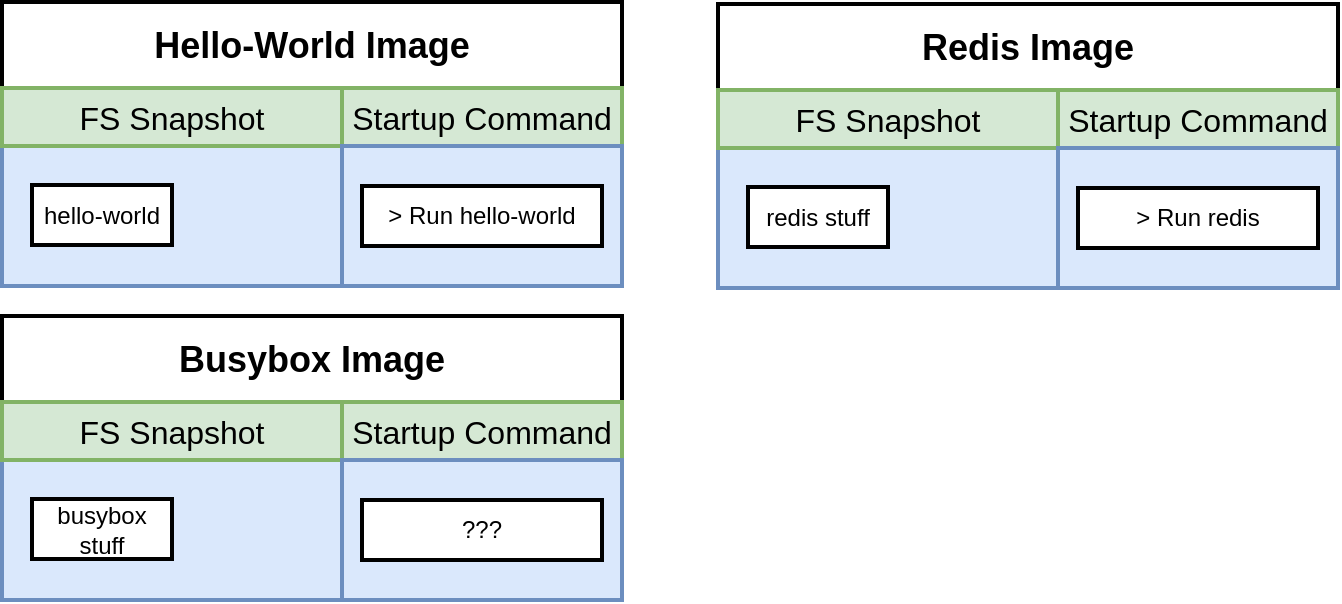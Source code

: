<mxfile version="21.7.0" type="device" pages="16">
  <diagram id="2b2712a2-3ee6-4d91-64b4-8b3dc291bef4" name="01 - images">
    <mxGraphModel dx="984" dy="662" grid="1" gridSize="10" guides="1" tooltips="1" connect="1" arrows="1" fold="1" page="1" pageScale="1" pageWidth="3300" pageHeight="4681" background="#ffffff" math="0" shadow="0">
      <root>
        <mxCell id="0" />
        <mxCell id="1" parent="0" />
        <mxCell id="4" value="" style="rounded=0;whiteSpace=wrap;html=1;strokeWidth=2;fontSize=14;align=center;fillColor=#dae8fc;strokeColor=#6c8ebf;" parent="1" vertex="1">
          <mxGeometry x="372" y="335" width="170" height="70" as="geometry" />
        </mxCell>
        <mxCell id="5" value="Hello-World Image" style="rounded=0;whiteSpace=wrap;html=1;strokeWidth=2;fontSize=18;align=center;fillColor=#ffffff;strokeColor=#000000;fontStyle=1" parent="1" vertex="1">
          <mxGeometry x="372" y="263" width="310" height="43" as="geometry" />
        </mxCell>
        <mxCell id="6" value="hello-world" style="rounded=0;whiteSpace=wrap;html=1;strokeWidth=2;fontSize=12;align=center;" parent="1" vertex="1">
          <mxGeometry x="387" y="354.5" width="70" height="30" as="geometry" />
        </mxCell>
        <mxCell id="7" value="FS Snapshot" style="rounded=0;whiteSpace=wrap;html=1;strokeWidth=2;fontSize=16;align=center;fillColor=#d5e8d4;strokeColor=#82b366;fontStyle=0" parent="1" vertex="1">
          <mxGeometry x="372" y="306" width="170" height="29" as="geometry" />
        </mxCell>
        <mxCell id="8" value="Startup Command" style="rounded=0;whiteSpace=wrap;html=1;strokeWidth=2;fontSize=16;align=center;fillColor=#d5e8d4;strokeColor=#82b366;fontStyle=0" parent="1" vertex="1">
          <mxGeometry x="542" y="306" width="140" height="29" as="geometry" />
        </mxCell>
        <mxCell id="9" value="" style="rounded=0;whiteSpace=wrap;html=1;strokeWidth=2;fontSize=14;align=center;fillColor=#dae8fc;strokeColor=#6c8ebf;" parent="1" vertex="1">
          <mxGeometry x="542" y="335" width="140" height="70" as="geometry" />
        </mxCell>
        <mxCell id="10" value="&amp;gt; Run hello-world" style="rounded=0;whiteSpace=wrap;html=1;strokeWidth=2;fontSize=12;align=center;" parent="1" vertex="1">
          <mxGeometry x="552" y="355" width="120" height="30" as="geometry" />
        </mxCell>
        <mxCell id="11" value="" style="rounded=0;whiteSpace=wrap;html=1;strokeWidth=2;fontSize=14;align=center;fillColor=#dae8fc;strokeColor=#6c8ebf;" parent="1" vertex="1">
          <mxGeometry x="372" y="492" width="170" height="70" as="geometry" />
        </mxCell>
        <mxCell id="12" value="Busybox Image" style="rounded=0;whiteSpace=wrap;html=1;strokeWidth=2;fontSize=18;align=center;fillColor=#ffffff;strokeColor=#000000;fontStyle=1" parent="1" vertex="1">
          <mxGeometry x="372" y="420" width="310" height="43" as="geometry" />
        </mxCell>
        <mxCell id="13" value="busybox stuff" style="rounded=0;whiteSpace=wrap;html=1;strokeWidth=2;fontSize=12;align=center;" parent="1" vertex="1">
          <mxGeometry x="387" y="511.5" width="70" height="30" as="geometry" />
        </mxCell>
        <mxCell id="14" value="FS Snapshot" style="rounded=0;whiteSpace=wrap;html=1;strokeWidth=2;fontSize=16;align=center;fillColor=#d5e8d4;strokeColor=#82b366;fontStyle=0" parent="1" vertex="1">
          <mxGeometry x="372" y="463" width="170" height="29" as="geometry" />
        </mxCell>
        <mxCell id="15" value="Startup Command" style="rounded=0;whiteSpace=wrap;html=1;strokeWidth=2;fontSize=16;align=center;fillColor=#d5e8d4;strokeColor=#82b366;fontStyle=0" parent="1" vertex="1">
          <mxGeometry x="542" y="463" width="140" height="29" as="geometry" />
        </mxCell>
        <mxCell id="16" value="" style="rounded=0;whiteSpace=wrap;html=1;strokeWidth=2;fontSize=14;align=center;fillColor=#dae8fc;strokeColor=#6c8ebf;" parent="1" vertex="1">
          <mxGeometry x="542" y="492" width="140" height="70" as="geometry" />
        </mxCell>
        <mxCell id="17" value="???" style="rounded=0;whiteSpace=wrap;html=1;strokeWidth=2;fontSize=12;align=center;" parent="1" vertex="1">
          <mxGeometry x="552" y="512" width="120" height="30" as="geometry" />
        </mxCell>
        <mxCell id="18" value="" style="rounded=0;whiteSpace=wrap;html=1;strokeWidth=2;fontSize=14;align=center;fillColor=#dae8fc;strokeColor=#6c8ebf;" parent="1" vertex="1">
          <mxGeometry x="730" y="336" width="170" height="70" as="geometry" />
        </mxCell>
        <mxCell id="19" value="Redis Image" style="rounded=0;whiteSpace=wrap;html=1;strokeWidth=2;fontSize=18;align=center;fillColor=#ffffff;strokeColor=#000000;fontStyle=1" parent="1" vertex="1">
          <mxGeometry x="730" y="264" width="310" height="43" as="geometry" />
        </mxCell>
        <mxCell id="20" value="redis stuff" style="rounded=0;whiteSpace=wrap;html=1;strokeWidth=2;fontSize=12;align=center;" parent="1" vertex="1">
          <mxGeometry x="745" y="355.5" width="70" height="30" as="geometry" />
        </mxCell>
        <mxCell id="21" value="FS Snapshot" style="rounded=0;whiteSpace=wrap;html=1;strokeWidth=2;fontSize=16;align=center;fillColor=#d5e8d4;strokeColor=#82b366;fontStyle=0" parent="1" vertex="1">
          <mxGeometry x="730" y="307" width="170" height="29" as="geometry" />
        </mxCell>
        <mxCell id="22" value="Startup Command" style="rounded=0;whiteSpace=wrap;html=1;strokeWidth=2;fontSize=16;align=center;fillColor=#d5e8d4;strokeColor=#82b366;fontStyle=0" parent="1" vertex="1">
          <mxGeometry x="900" y="307" width="140" height="29" as="geometry" />
        </mxCell>
        <mxCell id="23" value="" style="rounded=0;whiteSpace=wrap;html=1;strokeWidth=2;fontSize=14;align=center;fillColor=#dae8fc;strokeColor=#6c8ebf;" parent="1" vertex="1">
          <mxGeometry x="900" y="336" width="140" height="70" as="geometry" />
        </mxCell>
        <mxCell id="24" value="&amp;gt; Run redis" style="rounded=0;whiteSpace=wrap;html=1;strokeWidth=2;fontSize=12;align=center;" parent="1" vertex="1">
          <mxGeometry x="910" y="356" width="120" height="30" as="geometry" />
        </mxCell>
      </root>
    </mxGraphModel>
  </diagram>
  <diagram id="7887907a-dced-3560-e057-3ed33f08eb67" name="02 - dockerfile">
    <mxGraphModel dx="699" dy="318" grid="1" gridSize="10" guides="1" tooltips="1" connect="1" arrows="1" fold="1" page="1" pageScale="1" pageWidth="3300" pageHeight="4681" background="#ffffff" math="0" shadow="0">
      <root>
        <mxCell id="0" />
        <mxCell id="1" parent="0" />
        <mxCell id="4" style="edgeStyle=orthogonalEdgeStyle;rounded=0;html=1;exitX=1;exitY=0.5;jettySize=auto;orthogonalLoop=1;strokeWidth=3;fontSize=20;" parent="1" source="2" target="3" edge="1">
          <mxGeometry relative="1" as="geometry" />
        </mxCell>
        <mxCell id="2" value="Dockerfile" style="rounded=0;whiteSpace=wrap;html=1;strokeWidth=2;fontSize=20;align=center;fillColor=#d5e8d4;strokeColor=#82b366;" parent="1" vertex="1">
          <mxGeometry x="432" y="240" width="120" height="60" as="geometry" />
        </mxCell>
        <mxCell id="6" style="edgeStyle=orthogonalEdgeStyle;rounded=0;html=1;exitX=1;exitY=0.5;jettySize=auto;orthogonalLoop=1;strokeWidth=3;fontSize=20;" parent="1" source="3" target="5" edge="1">
          <mxGeometry relative="1" as="geometry" />
        </mxCell>
        <mxCell id="3" value="Docker Client" style="rounded=0;whiteSpace=wrap;html=1;strokeWidth=2;fontSize=20;align=center;" parent="1" vertex="1">
          <mxGeometry x="592" y="240" width="120" height="60" as="geometry" />
        </mxCell>
        <mxCell id="8" style="edgeStyle=orthogonalEdgeStyle;rounded=0;html=1;exitX=1;exitY=0.5;jettySize=auto;orthogonalLoop=1;strokeWidth=3;fontSize=20;" parent="1" source="5" target="7" edge="1">
          <mxGeometry relative="1" as="geometry" />
        </mxCell>
        <mxCell id="5" value="Docker Server" style="rounded=0;whiteSpace=wrap;html=1;strokeWidth=2;fontSize=20;align=center;" parent="1" vertex="1">
          <mxGeometry x="742" y="240" width="120" height="60" as="geometry" />
        </mxCell>
        <mxCell id="7" value="Usable Image!" style="rounded=0;whiteSpace=wrap;html=1;strokeWidth=2;fontSize=20;align=center;fillColor=#dae8fc;strokeColor=#6c8ebf;" parent="1" vertex="1">
          <mxGeometry x="902" y="240" width="120" height="60" as="geometry" />
        </mxCell>
        <mxCell id="9" value="" style="shape=curlyBracket;whiteSpace=wrap;html=1;rounded=1;strokeWidth=2;fontSize=20;align=center;rotation=-90;" parent="1" vertex="1">
          <mxGeometry x="482" y="260" width="20" height="120" as="geometry" />
        </mxCell>
        <mxCell id="10" value="Configuration to define how our container should behave" style="text;html=1;strokeColor=none;fillColor=none;align=center;verticalAlign=middle;whiteSpace=wrap;rounded=0;fontSize=12;fontStyle=2" parent="1" vertex="1">
          <mxGeometry x="430" y="334" width="125" height="36" as="geometry" />
        </mxCell>
      </root>
    </mxGraphModel>
  </diagram>
  <diagram id="186629c1-89e8-6038-09bf-3c3fdd6e5652" name="03 - base">
    <mxGraphModel dx="699" dy="318" grid="1" gridSize="10" guides="1" tooltips="1" connect="1" arrows="1" fold="1" page="1" pageScale="1" pageWidth="3300" pageHeight="4681" background="#ffffff" math="0" shadow="0">
      <root>
        <mxCell id="0" />
        <mxCell id="1" parent="0" />
        <mxCell id="2" value="Specify a base image" style="rounded=0;whiteSpace=wrap;html=1;strokeWidth=2;fontSize=18;align=center;" parent="1" vertex="1">
          <mxGeometry x="670" y="250" width="250" height="60" as="geometry" />
        </mxCell>
        <mxCell id="3" value="" style="endArrow=classic;html=1;strokeWidth=3;fontSize=18;" parent="1" edge="1">
          <mxGeometry width="50" height="50" relative="1" as="geometry">
            <mxPoint x="650" y="250" as="sourcePoint" />
            <mxPoint x="650" y="470" as="targetPoint" />
          </mxGeometry>
        </mxCell>
        <mxCell id="4" value="Run some commands to install additional programs" style="rounded=0;whiteSpace=wrap;html=1;strokeWidth=2;fontSize=18;align=center;" parent="1" vertex="1">
          <mxGeometry x="670" y="330" width="250" height="60" as="geometry" />
        </mxCell>
        <mxCell id="5" value="Specify a command to run on container startup" style="rounded=0;whiteSpace=wrap;html=1;strokeWidth=2;fontSize=18;align=center;" parent="1" vertex="1">
          <mxGeometry x="670" y="410" width="250" height="60" as="geometry" />
        </mxCell>
        <mxCell id="6" value="Creating a Dockerfile" style="text;html=1;strokeColor=none;fillColor=none;align=center;verticalAlign=middle;whiteSpace=wrap;rounded=0;fontSize=18;fontStyle=1" parent="1" vertex="1">
          <mxGeometry x="690" y="210" width="210" height="20" as="geometry" />
        </mxCell>
        <mxCell id="7" value="Flow" style="text;html=1;strokeColor=none;fillColor=none;align=center;verticalAlign=middle;whiteSpace=wrap;rounded=0;fontSize=18;" parent="1" vertex="1">
          <mxGeometry x="600" y="250" width="40" height="20" as="geometry" />
        </mxCell>
      </root>
    </mxGraphModel>
  </diagram>
  <diagram id="4028f699-715d-b2a0-1dd0-6df0a805462b" name="07 - goal">
    <mxGraphModel dx="932" dy="424" grid="1" gridSize="10" guides="1" tooltips="1" connect="1" arrows="1" fold="1" page="1" pageScale="1" pageWidth="3300" pageHeight="4681" background="#ffffff" math="0" shadow="0">
      <root>
        <mxCell id="0" />
        <mxCell id="1" parent="0" />
        <mxCell id="2" value="Create an image that runs redis-server" style="rounded=0;whiteSpace=wrap;html=1;strokeWidth=2;fontSize=20;align=center;fillColor=#dae8fc;strokeColor=#6c8ebf;fontStyle=1" vertex="1" parent="1">
          <mxGeometry x="550" y="240" width="400" height="110" as="geometry" />
        </mxCell>
        <mxCell id="3" value="Goal" style="text;html=1;strokeColor=none;fillColor=none;align=center;verticalAlign=middle;whiteSpace=wrap;rounded=0;fontSize=20;fontStyle=2" vertex="1" parent="1">
          <mxGeometry x="700" y="350" width="100" height="30" as="geometry" />
        </mxCell>
      </root>
    </mxGraphModel>
  </diagram>
  <diagram id="2bb24731-b441-0040-d1ef-ed70c9894bcd" name="09 - imagine">
    <mxGraphModel dx="699" dy="318" grid="1" gridSize="10" guides="1" tooltips="1" connect="1" arrows="1" fold="1" page="1" pageScale="1" pageWidth="3300" pageHeight="4681" background="#ffffff" math="0" shadow="0">
      <root>
        <mxCell id="0" />
        <mxCell id="1" parent="0" />
        <mxCell id="2" value="Writing a dockerfile" style="rounded=0;whiteSpace=wrap;html=1;strokeWidth=2;fontSize=18;align=center;fillColor=#dae8fc;strokeColor=#6c8ebf;" vertex="1" parent="1">
          <mxGeometry x="500" y="270" width="180" height="70" as="geometry" />
        </mxCell>
        <mxCell id="3" value="Being given a computer with no OS and being told to install Chrome" style="rounded=0;whiteSpace=wrap;html=1;strokeWidth=2;fontSize=18;align=center;fillColor=#dae8fc;strokeColor=#6c8ebf;" vertex="1" parent="1">
          <mxGeometry x="780" y="270" width="310" height="70" as="geometry" />
        </mxCell>
        <mxCell id="4" value="==" style="text;html=1;strokeColor=none;fillColor=none;align=center;verticalAlign=middle;whiteSpace=wrap;rounded=0;fontSize=60;" vertex="1" parent="1">
          <mxGeometry x="710" y="295" width="40" height="20" as="geometry" />
        </mxCell>
      </root>
    </mxGraphModel>
  </diagram>
  <diagram name="07 - install" id="8b2a89e3-3a6f-d11d-a8ff-c4fd8ac6dd06">
    <mxGraphModel dx="932" dy="424" grid="1" gridSize="10" guides="1" tooltips="1" connect="1" arrows="1" fold="1" page="1" pageScale="1" pageWidth="3300" pageHeight="4681" background="#ffffff" math="0" shadow="0">
      <root>
        <mxCell id="0" />
        <mxCell id="1" parent="0" />
        <mxCell id="2" value="Start up your default browser" style="rounded=0;whiteSpace=wrap;html=1;strokeWidth=2;fontSize=18;align=center;" vertex="1" parent="1">
          <mxGeometry x="470" y="220" width="310" height="40" as="geometry" />
        </mxCell>
        <mxCell id="3" value="How do you install Chrome &lt;i&gt;on a computer with no operating system&lt;/i&gt;?" style="text;html=1;strokeColor=none;fillColor=none;align=center;verticalAlign=middle;whiteSpace=wrap;rounded=0;fontSize=20;fontStyle=1" vertex="1" parent="1">
          <mxGeometry x="436" y="100" width="378" height="70" as="geometry" />
        </mxCell>
        <mxCell id="4" value="" style="endArrow=classic;html=1;strokeWidth=3;fontSize=20;" edge="1" parent="1">
          <mxGeometry width="50" height="50" relative="1" as="geometry">
            <mxPoint x="458" y="170" as="sourcePoint" />
            <mxPoint x="458" y="510" as="targetPoint" />
          </mxGeometry>
        </mxCell>
        <mxCell id="5" value="Flow" style="text;html=1;strokeColor=none;fillColor=none;align=center;verticalAlign=middle;whiteSpace=wrap;rounded=0;fontSize=20;" vertex="1" parent="1">
          <mxGeometry x="408" y="170" width="40" height="20" as="geometry" />
        </mxCell>
        <mxCell id="6" value="Navigate to chrome.google.com" style="rounded=0;whiteSpace=wrap;html=1;strokeWidth=2;fontSize=18;align=center;" vertex="1" parent="1">
          <mxGeometry x="470" y="270" width="310" height="40" as="geometry" />
        </mxCell>
        <mxCell id="7" value="Download installer" style="rounded=0;whiteSpace=wrap;html=1;strokeWidth=2;fontSize=18;align=center;" vertex="1" parent="1">
          <mxGeometry x="470" y="320" width="310" height="40" as="geometry" />
        </mxCell>
        <mxCell id="8" value="Open file/folder explorer" style="rounded=0;whiteSpace=wrap;html=1;strokeWidth=2;fontSize=18;align=center;" vertex="1" parent="1">
          <mxGeometry x="470" y="370" width="310" height="40" as="geometry" />
        </mxCell>
        <mxCell id="9" value="Execute chrome_installer.exe" style="rounded=0;whiteSpace=wrap;html=1;strokeWidth=2;fontSize=18;align=center;" vertex="1" parent="1">
          <mxGeometry x="470" y="420" width="310" height="40" as="geometry" />
        </mxCell>
        <mxCell id="12" value="Install an operating system" style="rounded=0;whiteSpace=wrap;html=1;strokeWidth=2;fontSize=18;align=center;" vertex="1" parent="1">
          <mxGeometry x="470" y="170" width="310" height="40" as="geometry" />
        </mxCell>
        <mxCell id="17" value="Execute chrome.exe" style="rounded=0;whiteSpace=wrap;html=1;strokeWidth=2;fontSize=18;align=center;" vertex="1" parent="1">
          <mxGeometry x="470" y="470" width="310" height="40" as="geometry" />
        </mxCell>
      </root>
    </mxGraphModel>
  </diagram>
  <diagram name="08 - dfile" id="9546ec43-6ba2-5159-9bbb-02980a585af6">
    <mxGraphModel dx="932" dy="424" grid="1" gridSize="10" guides="1" tooltips="1" connect="1" arrows="1" fold="1" page="1" pageScale="1" pageWidth="3300" pageHeight="4681" background="#ffffff" math="0" shadow="0">
      <root>
        <mxCell id="0" />
        <mxCell id="1" parent="0" />
        <mxCell id="2" value="Start up your default browser" style="rounded=0;whiteSpace=wrap;html=1;strokeWidth=2;fontSize=18;align=center;" vertex="1" parent="1">
          <mxGeometry x="470" y="220" width="310" height="40" as="geometry" />
        </mxCell>
        <mxCell id="3" value="How do you install Chrome &lt;i&gt;on a computer with no operating system&lt;/i&gt;?" style="text;html=1;strokeColor=none;fillColor=none;align=center;verticalAlign=middle;whiteSpace=wrap;rounded=0;fontSize=20;fontStyle=1" vertex="1" parent="1">
          <mxGeometry x="436" y="100" width="378" height="70" as="geometry" />
        </mxCell>
        <mxCell id="4" value="" style="endArrow=classic;html=1;strokeWidth=3;fontSize=20;" edge="1" parent="1">
          <mxGeometry width="50" height="50" relative="1" as="geometry">
            <mxPoint x="458" y="170" as="sourcePoint" />
            <mxPoint x="458" y="510" as="targetPoint" />
          </mxGeometry>
        </mxCell>
        <mxCell id="5" value="Flow" style="text;html=1;strokeColor=none;fillColor=none;align=center;verticalAlign=middle;whiteSpace=wrap;rounded=0;fontSize=20;" vertex="1" parent="1">
          <mxGeometry x="408" y="170" width="40" height="20" as="geometry" />
        </mxCell>
        <mxCell id="6" value="Navigate to chrome.google.com" style="rounded=0;whiteSpace=wrap;html=1;strokeWidth=2;fontSize=18;align=center;" vertex="1" parent="1">
          <mxGeometry x="470" y="270" width="310" height="40" as="geometry" />
        </mxCell>
        <mxCell id="7" value="Download installer" style="rounded=0;whiteSpace=wrap;html=1;strokeWidth=2;fontSize=18;align=center;" vertex="1" parent="1">
          <mxGeometry x="470" y="320" width="310" height="40" as="geometry" />
        </mxCell>
        <mxCell id="8" value="Open file/folder explorer" style="rounded=0;whiteSpace=wrap;html=1;strokeWidth=2;fontSize=18;align=center;" vertex="1" parent="1">
          <mxGeometry x="470" y="370" width="310" height="40" as="geometry" />
        </mxCell>
        <mxCell id="9" value="Execute chrome_installer.exe" style="rounded=0;whiteSpace=wrap;html=1;strokeWidth=2;fontSize=18;align=center;" vertex="1" parent="1">
          <mxGeometry x="470" y="420" width="310" height="40" as="geometry" />
        </mxCell>
        <mxCell id="10" value="Install an operating system" style="rounded=0;whiteSpace=wrap;html=1;strokeWidth=2;fontSize=18;align=center;" vertex="1" parent="1">
          <mxGeometry x="470" y="170" width="310" height="40" as="geometry" />
        </mxCell>
        <mxCell id="11" value="Execute chrome.exe" style="rounded=0;whiteSpace=wrap;html=1;strokeWidth=2;fontSize=18;align=center;" vertex="1" parent="1">
          <mxGeometry x="470" y="470" width="310" height="40" as="geometry" />
        </mxCell>
        <mxCell id="12" value="" style="shape=curlyBracket;whiteSpace=wrap;html=1;rounded=1;strokeWidth=2;fontSize=18;align=left;rotation=-180;" vertex="1" parent="1">
          <mxGeometry x="790" y="170" width="20" height="40" as="geometry" />
        </mxCell>
        <mxCell id="13" value="Specify a base image" style="text;html=1;strokeColor=none;fillColor=none;align=left;verticalAlign=middle;whiteSpace=wrap;rounded=0;fontSize=18;" vertex="1" parent="1">
          <mxGeometry x="810" y="180" width="120" height="20" as="geometry" />
        </mxCell>
        <mxCell id="14" value="" style="shape=curlyBracket;whiteSpace=wrap;html=1;rounded=1;strokeWidth=2;fontSize=18;align=left;rotation=-180;" vertex="1" parent="1">
          <mxGeometry x="790" y="220" width="20" height="240" as="geometry" />
        </mxCell>
        <mxCell id="15" value="Run commands to install additional programs" style="text;html=1;strokeColor=none;fillColor=none;align=left;verticalAlign=middle;whiteSpace=wrap;rounded=0;fontSize=18;" vertex="1" parent="1">
          <mxGeometry x="814" y="330" width="196" height="20" as="geometry" />
        </mxCell>
        <mxCell id="16" value="" style="shape=curlyBracket;whiteSpace=wrap;html=1;rounded=1;strokeWidth=2;fontSize=18;align=left;rotation=-180;" vertex="1" parent="1">
          <mxGeometry x="790" y="470" width="20" height="40" as="geometry" />
        </mxCell>
        <mxCell id="17" value="Command to run on startup" style="text;html=1;strokeColor=none;fillColor=none;align=left;verticalAlign=middle;whiteSpace=wrap;rounded=0;fontSize=18;" vertex="1" parent="1">
          <mxGeometry x="820" y="480" width="196" height="20" as="geometry" />
        </mxCell>
      </root>
    </mxGraphModel>
  </diagram>
  <diagram name="03 - steps" id="4b0e3dad-42be-875d-9930-5a9961009271">
    <mxGraphModel dx="699" dy="318" grid="1" gridSize="10" guides="1" tooltips="1" connect="1" arrows="1" fold="1" page="1" pageScale="1" pageWidth="3300" pageHeight="4681" background="#ffffff" math="0" shadow="0">
      <root>
        <mxCell id="0" />
        <mxCell id="1" parent="0" />
        <mxCell id="9" style="edgeStyle=orthogonalEdgeStyle;rounded=0;html=1;exitX=1;exitY=0.5;jettySize=auto;orthogonalLoop=1;strokeWidth=3;fontSize=20;" edge="1" parent="1" source="2" target="8">
          <mxGeometry relative="1" as="geometry" />
        </mxCell>
        <mxCell id="2" value="Specify a base image" style="rounded=0;whiteSpace=wrap;html=1;strokeWidth=2;fontSize=18;align=center;" vertex="1" parent="1">
          <mxGeometry x="670" y="250" width="250" height="60" as="geometry" />
        </mxCell>
        <mxCell id="3" value="" style="endArrow=classic;html=1;strokeWidth=3;fontSize=18;" edge="1" parent="1">
          <mxGeometry width="50" height="50" relative="1" as="geometry">
            <mxPoint x="650" y="250" as="sourcePoint" />
            <mxPoint x="650" y="470" as="targetPoint" />
          </mxGeometry>
        </mxCell>
        <mxCell id="11" style="edgeStyle=orthogonalEdgeStyle;rounded=0;html=1;exitX=1;exitY=0.5;jettySize=auto;orthogonalLoop=1;strokeWidth=3;fontSize=20;" edge="1" parent="1" source="4" target="10">
          <mxGeometry relative="1" as="geometry" />
        </mxCell>
        <mxCell id="4" value="Run some commands to install additional programs" style="rounded=0;whiteSpace=wrap;html=1;strokeWidth=2;fontSize=18;align=center;" vertex="1" parent="1">
          <mxGeometry x="670" y="330" width="250" height="60" as="geometry" />
        </mxCell>
        <mxCell id="13" style="edgeStyle=orthogonalEdgeStyle;rounded=0;html=1;exitX=1;exitY=0.5;jettySize=auto;orthogonalLoop=1;strokeWidth=3;fontSize=20;" edge="1" parent="1" source="5" target="12">
          <mxGeometry relative="1" as="geometry" />
        </mxCell>
        <mxCell id="5" value="Specify a command to run on container startup" style="rounded=0;whiteSpace=wrap;html=1;strokeWidth=2;fontSize=18;align=center;" vertex="1" parent="1">
          <mxGeometry x="670" y="410" width="250" height="60" as="geometry" />
        </mxCell>
        <mxCell id="7" value="Flow" style="text;html=1;strokeColor=none;fillColor=none;align=center;verticalAlign=middle;whiteSpace=wrap;rounded=0;fontSize=18;" vertex="1" parent="1">
          <mxGeometry x="600" y="250" width="40" height="20" as="geometry" />
        </mxCell>
        <mxCell id="8" value="Specify an existing image that we&#39;re going to customize" style="rounded=0;whiteSpace=wrap;html=1;strokeWidth=2;fontSize=18;align=center;" vertex="1" parent="1">
          <mxGeometry x="960" y="250" width="250" height="60" as="geometry" />
        </mxCell>
        <mxCell id="10" value="Run a command to install redis" style="rounded=0;whiteSpace=wrap;html=1;strokeWidth=2;fontSize=18;align=center;" vertex="1" parent="1">
          <mxGeometry x="960" y="330" width="250" height="60" as="geometry" />
        </mxCell>
        <mxCell id="12" value="Run &#39;&lt;i&gt;redis-server&lt;/i&gt;&#39; when the image starts as a container" style="rounded=0;whiteSpace=wrap;html=1;strokeWidth=2;fontSize=18;align=center;" vertex="1" parent="1">
          <mxGeometry x="960" y="410" width="250" height="60" as="geometry" />
        </mxCell>
        <mxCell id="14" value="Creating a Redis Image" style="text;html=1;strokeColor=none;fillColor=none;align=center;verticalAlign=middle;whiteSpace=wrap;rounded=0;fontSize=18;fontStyle=1" vertex="1" parent="1">
          <mxGeometry x="840" y="220" width="210" height="20" as="geometry" />
        </mxCell>
      </root>
    </mxGraphModel>
  </diagram>
  <diagram id="bae30af1-2a72-7589-b954-336d2373ce35" name="10 - why alpine">
    <mxGraphModel dx="932" dy="424" grid="1" gridSize="10" guides="1" tooltips="1" connect="1" arrows="1" fold="1" page="1" pageScale="1" pageWidth="3300" pageHeight="4681" background="#ffffff" math="0" shadow="0">
      <root>
        <mxCell id="0" />
        <mxCell id="1" parent="0" />
        <mxCell id="4" style="edgeStyle=orthogonalEdgeStyle;rounded=0;html=1;exitX=0.5;exitY=1;entryX=0.5;entryY=0;jettySize=auto;orthogonalLoop=1;strokeWidth=3;fontSize=20;" edge="1" parent="1" source="2" target="3">
          <mxGeometry relative="1" as="geometry" />
        </mxCell>
        <mxCell id="2" value="Why did we use alpine as a base image?" style="rounded=0;whiteSpace=wrap;html=1;strokeWidth=2;fontSize=20;align=center;" vertex="1" parent="1">
          <mxGeometry x="580" y="260" width="400" height="70" as="geometry" />
        </mxCell>
        <mxCell id="6" style="edgeStyle=orthogonalEdgeStyle;rounded=0;html=1;exitX=0.5;exitY=1;jettySize=auto;orthogonalLoop=1;strokeWidth=3;fontSize=20;" edge="1" parent="1" source="3" target="5">
          <mxGeometry relative="1" as="geometry" />
        </mxCell>
        <mxCell id="3" value="Why do you use Windows, MacOS, or Ubuntu?" style="text;html=1;strokeColor=none;fillColor=none;align=center;verticalAlign=middle;whiteSpace=wrap;rounded=0;fontSize=20;" vertex="1" parent="1">
          <mxGeometry x="655" y="380" width="250" height="60" as="geometry" />
        </mxCell>
        <mxCell id="5" value="They come with a preinstalled set of programs that are useful to you!" style="rounded=0;whiteSpace=wrap;html=1;strokeWidth=2;fontSize=20;align=center;" vertex="1" parent="1">
          <mxGeometry x="580" y="490" width="400" height="70" as="geometry" />
        </mxCell>
      </root>
    </mxGraphModel>
  </diagram>
  <diagram id="f5d9e79e-1c11-77cc-2195-b388ec1657b4" name="11 - instruction">
    <mxGraphModel dx="932" dy="424" grid="1" gridSize="10" guides="1" tooltips="1" connect="1" arrows="1" fold="1" page="1" pageScale="1" pageWidth="3300" pageHeight="4681" background="#ffffff" math="0" shadow="0">
      <root>
        <mxCell id="0" />
        <mxCell id="1" parent="0" />
        <mxCell id="2" value="FROM" style="rounded=0;whiteSpace=wrap;html=1;strokeWidth=2;fontSize=20;align=center;fillColor=#dae8fc;strokeColor=#6c8ebf;" vertex="1" parent="1">
          <mxGeometry x="410" y="190" width="120" height="60" as="geometry" />
        </mxCell>
        <mxCell id="3" value="alpine" style="rounded=0;whiteSpace=wrap;html=1;strokeWidth=2;fontSize=20;align=center;" vertex="1" parent="1">
          <mxGeometry x="530" y="190" width="370" height="60" as="geometry" />
        </mxCell>
        <mxCell id="4" value="RUN" style="rounded=0;whiteSpace=wrap;html=1;strokeWidth=2;fontSize=20;align=center;fillColor=#dae8fc;strokeColor=#6c8ebf;" vertex="1" parent="1">
          <mxGeometry x="410" y="283" width="120" height="60" as="geometry" />
        </mxCell>
        <mxCell id="5" value="apk add --update redis" style="rounded=0;whiteSpace=wrap;html=1;strokeWidth=2;fontSize=20;align=center;" vertex="1" parent="1">
          <mxGeometry x="530" y="283" width="370" height="60" as="geometry" />
        </mxCell>
        <mxCell id="6" value="CMD" style="rounded=0;whiteSpace=wrap;html=1;strokeWidth=2;fontSize=20;align=center;fillColor=#dae8fc;strokeColor=#6c8ebf;" vertex="1" parent="1">
          <mxGeometry x="410" y="380" width="120" height="60" as="geometry" />
        </mxCell>
        <mxCell id="7" value="[&quot;redis-server&quot;]" style="rounded=0;whiteSpace=wrap;html=1;strokeWidth=2;fontSize=20;align=center;" vertex="1" parent="1">
          <mxGeometry x="530" y="380" width="370" height="60" as="geometry" />
        </mxCell>
        <mxCell id="8" value="" style="shape=curlyBracket;whiteSpace=wrap;html=1;rounded=1;strokeWidth=2;fontSize=20;align=center;rotation=90;" vertex="1" parent="1">
          <mxGeometry x="460" y="113" width="20" height="120" as="geometry" />
        </mxCell>
        <mxCell id="9" value="Instruction telling Docker Server what to do" style="text;html=1;strokeColor=none;fillColor=none;align=center;verticalAlign=middle;whiteSpace=wrap;rounded=0;fontSize=20;fontStyle=2" vertex="1" parent="1">
          <mxGeometry x="385" y="113" width="170" height="20" as="geometry" />
        </mxCell>
        <mxCell id="10" value="" style="shape=curlyBracket;whiteSpace=wrap;html=1;rounded=1;strokeWidth=2;fontSize=20;align=center;rotation=90;" vertex="1" parent="1">
          <mxGeometry x="705" y="-12" width="20" height="370" as="geometry" />
        </mxCell>
        <mxCell id="11" value="Argument to the instruction" style="text;html=1;strokeColor=none;fillColor=none;align=center;verticalAlign=middle;whiteSpace=wrap;rounded=0;fontSize=20;fontStyle=2" vertex="1" parent="1">
          <mxGeometry x="630" y="123" width="170" height="20" as="geometry" />
        </mxCell>
        <mxCell id="12" style="edgeStyle=orthogonalEdgeStyle;rounded=0;html=1;exitX=0;exitY=0.5;entryX=0;entryY=0.5;jettySize=auto;orthogonalLoop=1;strokeWidth=3;fontSize=20;" edge="1" parent="1" source="4" target="4">
          <mxGeometry relative="1" as="geometry" />
        </mxCell>
      </root>
    </mxGraphModel>
  </diagram>
  <diagram id="6018c4bc-3094-8bf3-03c6-724cdd7f1c20" name="04 - base">
    <mxGraphModel dx="932" dy="424" grid="1" gridSize="10" guides="1" tooltips="1" connect="1" arrows="1" fold="1" page="1" pageScale="1" pageWidth="3300" pageHeight="4681" background="#ffffff" math="0" shadow="0">
      <root>
        <mxCell id="0" />
        <mxCell id="1" parent="0" />
        <mxCell id="2" value="" style="rounded=0;whiteSpace=wrap;html=1;strokeWidth=4;fontSize=18;align=center;fillColor=none;dashed=1;dashPattern=1 1;strokeColor=#b85450;" vertex="1" parent="1">
          <mxGeometry x="815" y="148" width="317" height="382" as="geometry" />
        </mxCell>
        <mxCell id="3" style="edgeStyle=orthogonalEdgeStyle;rounded=0;html=1;exitX=0.5;exitY=1;jettySize=auto;orthogonalLoop=1;strokeWidth=3;fontSize=18;" edge="1" source="4" parent="1">
          <mxGeometry relative="1" as="geometry">
            <mxPoint x="915" y="263" as="targetPoint" />
          </mxGeometry>
        </mxCell>
        <mxCell id="4" value="" style="rounded=0;whiteSpace=wrap;html=1;strokeWidth=2;fontSize=24;align=center;fillColor=#dae8fc;strokeColor=#6c8ebf;" vertex="1" parent="1">
          <mxGeometry x="840" y="163" width="150" height="60" as="geometry" />
        </mxCell>
        <mxCell id="5" value="Container" style="text;html=1;strokeColor=none;fillColor=none;align=center;verticalAlign=middle;whiteSpace=wrap;rounded=0;dashed=1;dashPattern=1 1;fontSize=18;fontStyle=1" vertex="1" parent="1">
          <mxGeometry x="962" y="123" width="40" height="20" as="geometry" />
        </mxCell>
        <mxCell id="6" value="Network" style="rounded=0;whiteSpace=wrap;html=1;strokeWidth=2;fontSize=14;align=center;fillColor=#dae8fc;strokeColor=#6c8ebf;" vertex="1" parent="1">
          <mxGeometry x="916.5" y="363" width="82" height="40" as="geometry" />
        </mxCell>
        <mxCell id="7" value="Kernel" style="rounded=0;whiteSpace=wrap;html=1;strokeWidth=2;fillColor=#ffffff;fontSize=18;align=center;strokeColor=#000000;" vertex="1" parent="1">
          <mxGeometry x="855" y="263" width="367" height="60" as="geometry" />
        </mxCell>
        <mxCell id="8" value="RAM" style="rounded=0;whiteSpace=wrap;html=1;strokeWidth=2;fontSize=14;align=center;fillColor=#dae8fc;strokeColor=#6c8ebf;" vertex="1" parent="1">
          <mxGeometry x="827" y="363" width="82" height="40" as="geometry" />
        </mxCell>
        <mxCell id="9" value="CPU" style="rounded=0;whiteSpace=wrap;html=1;strokeWidth=2;fontSize=14;align=center;fillColor=#dae8fc;strokeColor=#6c8ebf;" vertex="1" parent="1">
          <mxGeometry x="1009" y="363" width="82" height="40" as="geometry" />
        </mxCell>
        <mxCell id="10" style="edgeStyle=orthogonalEdgeStyle;rounded=0;html=1;exitX=0.5;exitY=1;jettySize=auto;orthogonalLoop=1;strokeWidth=3;fontSize=18;" edge="1" parent="1">
          <mxGeometry relative="1" as="geometry">
            <mxPoint x="916" y="323" as="sourcePoint" />
            <mxPoint x="916" y="353" as="targetPoint" />
          </mxGeometry>
        </mxCell>
        <mxCell id="11" value="" style="rounded=0;whiteSpace=wrap;html=1;strokeWidth=2;fontSize=14;align=center;fillColor=#dae8fc;strokeColor=#6c8ebf;" vertex="1" parent="1">
          <mxGeometry x="445" y="422" width="170" height="105" as="geometry" />
        </mxCell>
        <mxCell id="12" value="fc60771eaa08 Image" style="rounded=0;whiteSpace=wrap;html=1;strokeWidth=2;fontSize=18;align=center;fillColor=#ffffff;strokeColor=#000000;fontStyle=1" vertex="1" parent="1">
          <mxGeometry x="445" y="350" width="310" height="43" as="geometry" />
        </mxCell>
        <mxCell id="13" value="bin" style="rounded=0;whiteSpace=wrap;html=1;strokeWidth=2;fontSize=12;align=center;" vertex="1" parent="1">
          <mxGeometry x="460" y="439.5" width="40" height="30" as="geometry" />
        </mxCell>
        <mxCell id="14" value="FS Snapshot" style="rounded=0;whiteSpace=wrap;html=1;strokeWidth=2;fontSize=16;align=center;fillColor=#d5e8d4;strokeColor=#82b366;fontStyle=0" vertex="1" parent="1">
          <mxGeometry x="445" y="393" width="170" height="29" as="geometry" />
        </mxCell>
        <mxCell id="15" value="Startup Command" style="rounded=0;whiteSpace=wrap;html=1;strokeWidth=2;fontSize=16;align=center;fillColor=#d5e8d4;strokeColor=#82b366;fontStyle=0" vertex="1" parent="1">
          <mxGeometry x="615" y="393" width="140" height="29" as="geometry" />
        </mxCell>
        <mxCell id="16" value="" style="rounded=0;whiteSpace=wrap;html=1;strokeWidth=2;fontSize=14;align=center;fillColor=#dae8fc;strokeColor=#6c8ebf;" vertex="1" parent="1">
          <mxGeometry x="615" y="422" width="140" height="105" as="geometry" />
        </mxCell>
        <mxCell id="17" value="redis-server" style="rounded=0;whiteSpace=wrap;html=1;strokeWidth=2;fontSize=12;align=center;" vertex="1" parent="1">
          <mxGeometry x="625" y="459.5" width="120" height="30" as="geometry" />
        </mxCell>
        <mxCell id="18" value="Running process" style="text;html=1;strokeColor=none;fillColor=none;align=left;verticalAlign=middle;whiteSpace=wrap;rounded=0;fontSize=13;fontStyle=2" vertex="1" parent="1">
          <mxGeometry x="999" y="183" width="40" height="20" as="geometry" />
        </mxCell>
        <mxCell id="19" value="" style="shape=curlyBracket;whiteSpace=wrap;html=1;rounded=1;strokeWidth=2;fontSize=14;align=center;rotation=180;" vertex="1" parent="1">
          <mxGeometry x="1002" y="408.5" width="22" height="105" as="geometry" />
        </mxCell>
        <mxCell id="20" value="Hard drive segment for this process" style="text;html=1;strokeColor=none;fillColor=none;align=left;verticalAlign=middle;whiteSpace=wrap;rounded=0;fontSize=11;" vertex="1" parent="1">
          <mxGeometry x="1024" y="431" width="106" height="60" as="geometry" />
        </mxCell>
        <mxCell id="22" value="dev" style="rounded=0;whiteSpace=wrap;html=1;strokeWidth=2;fontSize=12;align=center;" vertex="1" parent="1">
          <mxGeometry x="510" y="439.5" width="40" height="30" as="geometry" />
        </mxCell>
        <mxCell id="23" value="etc" style="rounded=0;whiteSpace=wrap;html=1;strokeWidth=2;fontSize=12;align=center;" vertex="1" parent="1">
          <mxGeometry x="560" y="439.5" width="40" height="30" as="geometry" />
        </mxCell>
        <mxCell id="24" value="home" style="rounded=0;whiteSpace=wrap;html=1;strokeWidth=2;fontSize=12;align=center;" vertex="1" parent="1">
          <mxGeometry x="460" y="479.5" width="40" height="30" as="geometry" />
        </mxCell>
        <mxCell id="25" value="proc" style="rounded=0;whiteSpace=wrap;html=1;strokeWidth=2;fontSize=12;align=center;" vertex="1" parent="1">
          <mxGeometry x="510" y="479.5" width="40" height="30" as="geometry" />
        </mxCell>
        <mxCell id="33" value="redis-server" style="rounded=0;whiteSpace=wrap;html=1;strokeWidth=2;fontSize=12;align=center;" vertex="1" parent="1">
          <mxGeometry x="854" y="178" width="127" height="30" as="geometry" />
        </mxCell>
        <mxCell id="34" value="FROM" style="rounded=0;whiteSpace=wrap;html=1;strokeWidth=2;fontSize=20;align=center;fillColor=#dae8fc;strokeColor=#6c8ebf;" vertex="1" parent="1">
          <mxGeometry x="460" y="128" width="80" height="40" as="geometry" />
        </mxCell>
        <mxCell id="35" value="alpine" style="rounded=0;whiteSpace=wrap;html=1;strokeWidth=2;fontSize=20;align=center;" vertex="1" parent="1">
          <mxGeometry x="540" y="128" width="220" height="40" as="geometry" />
        </mxCell>
        <mxCell id="40" style="edgeStyle=orthogonalEdgeStyle;rounded=0;html=1;exitX=0;exitY=0.25;entryX=0;entryY=0.5;jettySize=auto;orthogonalLoop=1;strokeWidth=3;fontSize=20;" edge="1" parent="1" source="36" target="34">
          <mxGeometry relative="1" as="geometry" />
        </mxCell>
        <mxCell id="36" value="RUN" style="rounded=0;whiteSpace=wrap;html=1;strokeWidth=2;fontSize=20;align=center;fillColor=#dae8fc;strokeColor=#6c8ebf;" vertex="1" parent="1">
          <mxGeometry x="460" y="178" width="80" height="42" as="geometry" />
        </mxCell>
        <mxCell id="37" value="apk add --update redis" style="rounded=0;whiteSpace=wrap;html=1;strokeWidth=2;fontSize=20;align=center;" vertex="1" parent="1">
          <mxGeometry x="540" y="178" width="220" height="42" as="geometry" />
        </mxCell>
        <mxCell id="49" style="edgeStyle=orthogonalEdgeStyle;rounded=0;html=1;exitX=0;exitY=0.25;entryX=0;entryY=0.75;jettySize=auto;orthogonalLoop=1;strokeWidth=3;fontSize=20;" edge="1" parent="1" source="38" target="36">
          <mxGeometry relative="1" as="geometry">
            <Array as="points">
              <mxPoint x="440" y="242" />
              <mxPoint x="440" y="226" />
              <mxPoint x="460" y="226" />
            </Array>
          </mxGeometry>
        </mxCell>
        <mxCell id="38" value="CMD" style="rounded=0;whiteSpace=wrap;html=1;strokeWidth=2;fontSize=20;align=center;fillColor=#dae8fc;strokeColor=#6c8ebf;" vertex="1" parent="1">
          <mxGeometry x="460" y="233" width="80" height="37" as="geometry" />
        </mxCell>
        <mxCell id="39" value="[&quot;redis-server&quot;]" style="rounded=0;whiteSpace=wrap;html=1;strokeWidth=2;fontSize=20;align=center;" vertex="1" parent="1">
          <mxGeometry x="539" y="233" width="221" height="37" as="geometry" />
        </mxCell>
        <mxCell id="47" value="redis" style="rounded=0;whiteSpace=wrap;html=1;strokeWidth=2;fontSize=12;align=center;" vertex="1" parent="1">
          <mxGeometry x="560" y="479.5" width="40" height="30" as="geometry" />
        </mxCell>
        <mxCell id="48" style="edgeStyle=orthogonalEdgeStyle;rounded=0;html=1;exitX=0.5;exitY=1;entryX=0.5;entryY=1;jettySize=auto;orthogonalLoop=1;strokeWidth=3;fontSize=20;" edge="1" parent="1" source="47" target="47">
          <mxGeometry relative="1" as="geometry" />
        </mxCell>
        <mxCell id="50" value="" style="rounded=0;whiteSpace=wrap;html=1;strokeWidth=2;fontSize=14;align=center;fillColor=#dae8fc;strokeColor=#6c8ebf;" vertex="1" parent="1">
          <mxGeometry x="445" y="422" width="170" height="105" as="geometry" />
        </mxCell>
        <mxCell id="51" value="bin" style="rounded=0;whiteSpace=wrap;html=1;strokeWidth=2;fontSize=12;align=center;" vertex="1" parent="1">
          <mxGeometry x="460" y="439.5" width="40" height="30" as="geometry" />
        </mxCell>
        <mxCell id="52" value="dev" style="rounded=0;whiteSpace=wrap;html=1;strokeWidth=2;fontSize=12;align=center;" vertex="1" parent="1">
          <mxGeometry x="510" y="439.5" width="40" height="30" as="geometry" />
        </mxCell>
        <mxCell id="53" value="etc" style="rounded=0;whiteSpace=wrap;html=1;strokeWidth=2;fontSize=12;align=center;" vertex="1" parent="1">
          <mxGeometry x="560" y="439.5" width="40" height="30" as="geometry" />
        </mxCell>
        <mxCell id="54" value="home" style="rounded=0;whiteSpace=wrap;html=1;strokeWidth=2;fontSize=12;align=center;" vertex="1" parent="1">
          <mxGeometry x="460" y="479.5" width="40" height="30" as="geometry" />
        </mxCell>
        <mxCell id="55" value="proc" style="rounded=0;whiteSpace=wrap;html=1;strokeWidth=2;fontSize=12;align=center;" vertex="1" parent="1">
          <mxGeometry x="510" y="479.5" width="40" height="30" as="geometry" />
        </mxCell>
        <mxCell id="56" value="redis" style="rounded=0;whiteSpace=wrap;html=1;strokeWidth=2;fontSize=12;align=center;" vertex="1" parent="1">
          <mxGeometry x="560" y="479.5" width="40" height="30" as="geometry" />
        </mxCell>
        <mxCell id="57" style="edgeStyle=orthogonalEdgeStyle;rounded=0;html=1;exitX=0.5;exitY=1;entryX=0.5;entryY=1;jettySize=auto;orthogonalLoop=1;strokeWidth=3;fontSize=20;" edge="1" source="56" target="56" parent="1">
          <mxGeometry relative="1" as="geometry" />
        </mxCell>
      </root>
    </mxGraphModel>
  </diagram>
  <diagram id="ce486ed6-8709-11a8-74ad-4cccd052397a" name="12 - process">
    <mxGraphModel dx="932" dy="424" grid="1" gridSize="10" guides="1" tooltips="1" connect="1" arrows="1" fold="1" page="1" pageScale="1" pageWidth="3300" pageHeight="4681" background="#ffffff" math="0" shadow="0">
      <root>
        <mxCell id="0" />
        <mxCell id="1" parent="0" />
        <mxCell id="2" value="FROM" style="rounded=0;whiteSpace=wrap;html=1;strokeWidth=2;fontSize=20;align=center;fillColor=#dae8fc;strokeColor=#6c8ebf;" vertex="1" parent="1">
          <mxGeometry x="470" y="140" width="80" height="40" as="geometry" />
        </mxCell>
        <mxCell id="3" value="alpine" style="rounded=0;whiteSpace=wrap;html=1;strokeWidth=2;fontSize=20;align=center;" vertex="1" parent="1">
          <mxGeometry x="550" y="140" width="220" height="40" as="geometry" />
        </mxCell>
        <mxCell id="4" value="RUN" style="rounded=0;whiteSpace=wrap;html=1;strokeWidth=2;fontSize=20;align=center;fillColor=#dae8fc;strokeColor=#6c8ebf;" vertex="1" parent="1">
          <mxGeometry x="470" y="313.5" width="80" height="42" as="geometry" />
        </mxCell>
        <mxCell id="5" value="apk add --update redis" style="rounded=0;whiteSpace=wrap;html=1;strokeWidth=2;fontSize=20;align=center;" vertex="1" parent="1">
          <mxGeometry x="550" y="313.5" width="220" height="42" as="geometry" />
        </mxCell>
        <mxCell id="6" value="CMD" style="rounded=0;whiteSpace=wrap;html=1;strokeWidth=2;fontSize=20;align=center;fillColor=#dae8fc;strokeColor=#6c8ebf;" vertex="1" parent="1">
          <mxGeometry x="470" y="632" width="80" height="37" as="geometry" />
        </mxCell>
        <mxCell id="7" value="[&quot;redis-server&quot;]" style="rounded=0;whiteSpace=wrap;html=1;strokeWidth=2;fontSize=20;align=center;" vertex="1" parent="1">
          <mxGeometry x="549" y="632" width="221" height="37" as="geometry" />
        </mxCell>
        <mxCell id="8" value="Download alpine image" style="rounded=0;whiteSpace=wrap;html=1;strokeWidth=2;fontSize=12;align=center;" vertex="1" parent="1">
          <mxGeometry x="540" y="232" width="170" height="30" as="geometry" />
        </mxCell>
        <mxCell id="10" style="edgeStyle=orthogonalEdgeStyle;rounded=0;html=1;exitX=0.5;exitY=1;entryX=0.342;entryY=0.028;entryPerimeter=0;jettySize=auto;orthogonalLoop=1;strokeWidth=3;fontSize=12;" edge="1" parent="1">
          <mxGeometry relative="1" as="geometry">
            <mxPoint x="624.833" y="179.5" as="sourcePoint" />
            <mxPoint x="624.833" y="232.167" as="targetPoint" />
          </mxGeometry>
        </mxCell>
        <mxCell id="12" style="edgeStyle=orthogonalEdgeStyle;rounded=0;html=1;exitX=0;exitY=0.25;entryX=0;entryY=0.5;jettySize=auto;orthogonalLoop=1;strokeWidth=3;fontSize=12;" edge="1" parent="1" source="11" target="8">
          <mxGeometry relative="1" as="geometry">
            <Array as="points">
              <mxPoint x="430" y="369" />
              <mxPoint x="430" y="247" />
            </Array>
          </mxGeometry>
        </mxCell>
        <mxCell id="11" value="Get image from previous step" style="rounded=0;whiteSpace=wrap;html=1;strokeWidth=2;fontSize=12;align=center;" vertex="1" parent="1">
          <mxGeometry x="540" y="362" width="170" height="30" as="geometry" />
        </mxCell>
        <mxCell id="14" style="edgeStyle=orthogonalEdgeStyle;rounded=0;html=1;exitX=1;exitY=0.5;jettySize=auto;orthogonalLoop=1;strokeWidth=3;fontSize=12;" edge="1" parent="1" source="13">
          <mxGeometry relative="1" as="geometry">
            <mxPoint x="750" y="417.333" as="targetPoint" />
          </mxGeometry>
        </mxCell>
        <mxCell id="13" value="Create a container out of it" style="rounded=0;whiteSpace=wrap;html=1;strokeWidth=2;fontSize=12;align=center;" vertex="1" parent="1">
          <mxGeometry x="540" y="402" width="170" height="30" as="geometry" />
        </mxCell>
        <mxCell id="15" value="Container!" style="rounded=0;whiteSpace=wrap;html=1;strokeWidth=2;fontSize=12;align=center;" vertex="1" parent="1">
          <mxGeometry x="750" y="402" width="170" height="30" as="geometry" />
        </mxCell>
        <mxCell id="19" style="edgeStyle=orthogonalEdgeStyle;rounded=0;html=1;exitX=1;exitY=0.5;jettySize=auto;orthogonalLoop=1;strokeWidth=3;fontSize=12;" edge="1" parent="1" source="16" target="18">
          <mxGeometry relative="1" as="geometry" />
        </mxCell>
        <mxCell id="16" value="Run &#39;apk add --update redis&#39; in it" style="rounded=0;whiteSpace=wrap;html=1;strokeWidth=2;fontSize=12;align=center;" vertex="1" parent="1">
          <mxGeometry x="540" y="442" width="170" height="30" as="geometry" />
        </mxCell>
        <mxCell id="18" value="Container! with modified FS" style="rounded=0;whiteSpace=wrap;html=1;strokeWidth=2;fontSize=12;align=center;" vertex="1" parent="1">
          <mxGeometry x="750" y="442" width="170" height="30" as="geometry" />
        </mxCell>
        <mxCell id="21" style="edgeStyle=orthogonalEdgeStyle;rounded=0;html=1;exitX=1;exitY=0.5;jettySize=auto;orthogonalLoop=1;strokeWidth=3;fontSize=12;" edge="1" parent="1" source="20">
          <mxGeometry relative="1" as="geometry">
            <mxPoint x="750" y="497.333" as="targetPoint" />
          </mxGeometry>
        </mxCell>
        <mxCell id="20" value="Take snapshot of that container&#39;s FS" style="rounded=0;whiteSpace=wrap;html=1;strokeWidth=2;fontSize=12;align=center;" vertex="1" parent="1">
          <mxGeometry x="540" y="482" width="170" height="30" as="geometry" />
        </mxCell>
        <mxCell id="22" value="FS snapshot" style="rounded=0;whiteSpace=wrap;html=1;strokeWidth=2;fontSize=12;align=center;" vertex="1" parent="1">
          <mxGeometry x="750" y="482" width="170" height="30" as="geometry" />
        </mxCell>
        <mxCell id="23" value="Shut down that temporary container" style="rounded=0;whiteSpace=wrap;html=1;strokeWidth=2;fontSize=12;align=center;" vertex="1" parent="1">
          <mxGeometry x="540" y="522" width="170" height="30" as="geometry" />
        </mxCell>
        <mxCell id="24" value="Get image ready for next instruction" style="rounded=0;whiteSpace=wrap;html=1;strokeWidth=2;fontSize=12;align=center;" vertex="1" parent="1">
          <mxGeometry x="540" y="562" width="170" height="30" as="geometry" />
        </mxCell>
        <mxCell id="39" style="edgeStyle=orthogonalEdgeStyle;rounded=0;html=1;exitX=0;exitY=0.5;entryX=0;entryY=0.5;jettySize=auto;orthogonalLoop=1;strokeWidth=3;fontSize=12;" edge="1" parent="1" source="25" target="24">
          <mxGeometry relative="1" as="geometry">
            <Array as="points">
              <mxPoint x="440" y="697" />
              <mxPoint x="440" y="577" />
            </Array>
          </mxGeometry>
        </mxCell>
        <mxCell id="25" value="Get image from last step" style="rounded=0;whiteSpace=wrap;html=1;strokeWidth=2;fontSize=12;align=center;" vertex="1" parent="1">
          <mxGeometry x="540" y="682" width="170" height="30" as="geometry" />
        </mxCell>
        <mxCell id="26" style="edgeStyle=orthogonalEdgeStyle;rounded=0;html=1;exitX=1;exitY=0.5;jettySize=auto;orthogonalLoop=1;strokeWidth=3;fontSize=12;" edge="1" source="27" parent="1">
          <mxGeometry relative="1" as="geometry">
            <mxPoint x="750" y="737.333" as="targetPoint" />
          </mxGeometry>
        </mxCell>
        <mxCell id="27" value="Create a container out of it" style="rounded=0;whiteSpace=wrap;html=1;strokeWidth=2;fontSize=12;align=center;" vertex="1" parent="1">
          <mxGeometry x="540" y="722" width="170" height="30" as="geometry" />
        </mxCell>
        <mxCell id="28" value="Container!" style="rounded=0;whiteSpace=wrap;html=1;strokeWidth=2;fontSize=12;align=center;" vertex="1" parent="1">
          <mxGeometry x="750" y="722" width="170" height="30" as="geometry" />
        </mxCell>
        <mxCell id="29" style="edgeStyle=orthogonalEdgeStyle;rounded=0;html=1;exitX=1;exitY=0.5;jettySize=auto;orthogonalLoop=1;strokeWidth=3;fontSize=12;" edge="1" source="30" parent="1">
          <mxGeometry relative="1" as="geometry">
            <mxPoint x="750" y="777.333" as="targetPoint" />
          </mxGeometry>
        </mxCell>
        <mxCell id="30" value="Tell container it should run &#39;redis-server&#39; when started&amp;nbsp;" style="rounded=0;whiteSpace=wrap;html=1;strokeWidth=2;fontSize=12;align=center;" vertex="1" parent="1">
          <mxGeometry x="540" y="762" width="170" height="30" as="geometry" />
        </mxCell>
        <mxCell id="31" value="Container! with modified primary command" style="rounded=0;whiteSpace=wrap;html=1;strokeWidth=2;fontSize=12;align=center;" vertex="1" parent="1">
          <mxGeometry x="750" y="762" width="170" height="30" as="geometry" />
        </mxCell>
        <mxCell id="35" value="Shut down that temporary container" style="rounded=0;whiteSpace=wrap;html=1;strokeWidth=2;fontSize=12;align=center;" vertex="1" parent="1">
          <mxGeometry x="540" y="802" width="170" height="30" as="geometry" />
        </mxCell>
        <mxCell id="36" value="Get image ready for next instruction" style="rounded=0;whiteSpace=wrap;html=1;strokeWidth=2;fontSize=12;align=center;" vertex="1" parent="1">
          <mxGeometry x="540" y="842" width="170" height="30" as="geometry" />
        </mxCell>
        <mxCell id="37" value="No more steps!" style="rounded=0;whiteSpace=wrap;html=1;strokeWidth=2;fontSize=12;align=center;" vertex="1" parent="1">
          <mxGeometry x="470" y="882" width="300" height="30" as="geometry" />
        </mxCell>
        <mxCell id="38" value="Output is the image generated from previous step" style="rounded=0;whiteSpace=wrap;html=1;strokeWidth=2;fontSize=12;align=center;" vertex="1" parent="1">
          <mxGeometry x="470" y="922" width="300" height="30" as="geometry" />
        </mxCell>
        <mxCell id="40" style="edgeStyle=orthogonalEdgeStyle;rounded=0;html=1;exitX=0.5;exitY=0;entryX=0.5;entryY=0;jettySize=auto;orthogonalLoop=1;strokeWidth=3;fontSize=12;" edge="1" parent="1" source="4" target="4">
          <mxGeometry relative="1" as="geometry" />
        </mxCell>
      </root>
    </mxGraphModel>
  </diagram>
  <diagram id="d324e29c-0c9f-606c-3e3f-4affeed88db5" name="13 - cache">
    <mxGraphModel dx="1118" dy="509" grid="1" gridSize="10" guides="1" tooltips="1" connect="1" arrows="1" fold="1" page="1" pageScale="1" pageWidth="3300" pageHeight="4681" background="#ffffff" math="0" shadow="0">
      <root>
        <mxCell id="0" />
        <mxCell id="1" parent="0" />
        <mxCell id="2" value="FROM" style="rounded=0;whiteSpace=wrap;html=1;strokeWidth=2;fontSize=20;align=center;fillColor=#dae8fc;strokeColor=#6c8ebf;" vertex="1" parent="1">
          <mxGeometry x="460" y="128" width="80" height="40" as="geometry" />
        </mxCell>
        <mxCell id="8" style="edgeStyle=orthogonalEdgeStyle;rounded=0;html=1;exitX=1;exitY=0.5;jettySize=auto;orthogonalLoop=1;strokeWidth=3;fontSize=12;" edge="1" parent="1" source="3">
          <mxGeometry relative="1" as="geometry">
            <mxPoint x="840" y="148" as="targetPoint" />
          </mxGeometry>
        </mxCell>
        <mxCell id="3" value="alpine" style="rounded=0;whiteSpace=wrap;html=1;strokeWidth=2;fontSize=20;align=center;" vertex="1" parent="1">
          <mxGeometry x="540" y="128" width="220" height="40" as="geometry" />
        </mxCell>
        <mxCell id="4" value="RUN" style="rounded=0;whiteSpace=wrap;html=1;strokeWidth=2;fontSize=20;align=center;fillColor=#dae8fc;strokeColor=#6c8ebf;" vertex="1" parent="1">
          <mxGeometry x="460" y="333.5" width="80" height="42" as="geometry" />
        </mxCell>
        <mxCell id="74" style="edgeStyle=orthogonalEdgeStyle;rounded=0;html=1;exitX=1;exitY=0.5;jettySize=auto;orthogonalLoop=1;strokeWidth=3;fontSize=12;" edge="1" parent="1" source="5" target="32">
          <mxGeometry relative="1" as="geometry" />
        </mxCell>
        <mxCell id="5" value="apk add --update redis" style="rounded=0;whiteSpace=wrap;html=1;strokeWidth=2;fontSize=20;align=center;" vertex="1" parent="1">
          <mxGeometry x="540" y="333.5" width="220" height="42" as="geometry" />
        </mxCell>
        <mxCell id="6" value="CMD" style="rounded=0;whiteSpace=wrap;html=1;strokeWidth=2;fontSize=20;align=center;fillColor=#dae8fc;strokeColor=#6c8ebf;" vertex="1" parent="1">
          <mxGeometry x="470" y="730" width="80" height="37" as="geometry" />
        </mxCell>
        <mxCell id="52" style="edgeStyle=orthogonalEdgeStyle;rounded=0;html=1;exitX=1;exitY=0.5;jettySize=auto;orthogonalLoop=1;strokeWidth=3;fontSize=12;" edge="1" parent="1" source="7">
          <mxGeometry relative="1" as="geometry">
            <mxPoint x="850" y="748.667" as="targetPoint" />
          </mxGeometry>
        </mxCell>
        <mxCell id="7" value="[&quot;redis-server&quot;]" style="rounded=0;whiteSpace=wrap;html=1;strokeWidth=2;fontSize=20;align=center;" vertex="1" parent="1">
          <mxGeometry x="549" y="730" width="221" height="37" as="geometry" />
        </mxCell>
        <mxCell id="9" value="" style="rounded=0;whiteSpace=wrap;html=1;strokeWidth=2;fontSize=14;align=center;fillColor=#dae8fc;strokeColor=#6c8ebf;" vertex="1" parent="1">
          <mxGeometry x="840" y="202" width="170" height="105" as="geometry" />
        </mxCell>
        <mxCell id="10" value="Alpine Image" style="rounded=0;whiteSpace=wrap;html=1;strokeWidth=2;fontSize=18;align=center;fillColor=#ffffff;strokeColor=#000000;fontStyle=1" vertex="1" parent="1">
          <mxGeometry x="840" y="130" width="310" height="43" as="geometry" />
        </mxCell>
        <mxCell id="11" value="bin" style="rounded=0;whiteSpace=wrap;html=1;strokeWidth=2;fontSize=12;align=center;" vertex="1" parent="1">
          <mxGeometry x="855" y="219.5" width="40" height="30" as="geometry" />
        </mxCell>
        <mxCell id="12" value="FS Snapshot" style="rounded=0;whiteSpace=wrap;html=1;strokeWidth=2;fontSize=16;align=center;fillColor=#d5e8d4;strokeColor=#82b366;fontStyle=0" vertex="1" parent="1">
          <mxGeometry x="840" y="173" width="170" height="29" as="geometry" />
        </mxCell>
        <mxCell id="13" value="Startup Command" style="rounded=0;whiteSpace=wrap;html=1;strokeWidth=2;fontSize=16;align=center;fillColor=#d5e8d4;strokeColor=#82b366;fontStyle=0" vertex="1" parent="1">
          <mxGeometry x="1010" y="173" width="140" height="29" as="geometry" />
        </mxCell>
        <mxCell id="14" value="" style="rounded=0;whiteSpace=wrap;html=1;strokeWidth=2;fontSize=14;align=center;fillColor=#dae8fc;strokeColor=#6c8ebf;" vertex="1" parent="1">
          <mxGeometry x="1010" y="202" width="140" height="105" as="geometry" />
        </mxCell>
        <mxCell id="15" value="???" style="rounded=0;whiteSpace=wrap;html=1;strokeWidth=2;fontSize=12;align=center;" vertex="1" parent="1">
          <mxGeometry x="1020" y="239.5" width="120" height="30" as="geometry" />
        </mxCell>
        <mxCell id="16" value="dev" style="rounded=0;whiteSpace=wrap;html=1;strokeWidth=2;fontSize=12;align=center;" vertex="1" parent="1">
          <mxGeometry x="905" y="219.5" width="40" height="30" as="geometry" />
        </mxCell>
        <mxCell id="17" value="etc" style="rounded=0;whiteSpace=wrap;html=1;strokeWidth=2;fontSize=12;align=center;" vertex="1" parent="1">
          <mxGeometry x="955" y="219.5" width="40" height="30" as="geometry" />
        </mxCell>
        <mxCell id="18" value="home" style="rounded=0;whiteSpace=wrap;html=1;strokeWidth=2;fontSize=12;align=center;" vertex="1" parent="1">
          <mxGeometry x="855" y="259.5" width="40" height="30" as="geometry" />
        </mxCell>
        <mxCell id="19" value="proc" style="rounded=0;whiteSpace=wrap;html=1;strokeWidth=2;fontSize=12;align=center;" vertex="1" parent="1">
          <mxGeometry x="905" y="259.5" width="40" height="30" as="geometry" />
        </mxCell>
        <mxCell id="20" value="redis" style="rounded=0;whiteSpace=wrap;html=1;strokeWidth=2;fontSize=12;align=center;" vertex="1" parent="1">
          <mxGeometry x="955" y="259.5" width="40" height="30" as="geometry" />
        </mxCell>
        <mxCell id="21" style="edgeStyle=orthogonalEdgeStyle;rounded=0;html=1;exitX=0.5;exitY=1;entryX=0.5;entryY=1;jettySize=auto;orthogonalLoop=1;strokeWidth=3;fontSize=20;" edge="1" source="20" target="20" parent="1">
          <mxGeometry relative="1" as="geometry" />
        </mxCell>
        <mxCell id="22" value="" style="rounded=0;whiteSpace=wrap;html=1;strokeWidth=2;fontSize=14;align=center;fillColor=#dae8fc;strokeColor=#6c8ebf;" vertex="1" parent="1">
          <mxGeometry x="840" y="202" width="170" height="105" as="geometry" />
        </mxCell>
        <mxCell id="23" value="bin" style="rounded=0;whiteSpace=wrap;html=1;strokeWidth=2;fontSize=12;align=center;" vertex="1" parent="1">
          <mxGeometry x="855" y="219.5" width="40" height="30" as="geometry" />
        </mxCell>
        <mxCell id="24" value="dev" style="rounded=0;whiteSpace=wrap;html=1;strokeWidth=2;fontSize=12;align=center;" vertex="1" parent="1">
          <mxGeometry x="905" y="219.5" width="40" height="30" as="geometry" />
        </mxCell>
        <mxCell id="25" value="etc" style="rounded=0;whiteSpace=wrap;html=1;strokeWidth=2;fontSize=12;align=center;" vertex="1" parent="1">
          <mxGeometry x="955" y="219.5" width="40" height="30" as="geometry" />
        </mxCell>
        <mxCell id="26" value="home" style="rounded=0;whiteSpace=wrap;html=1;strokeWidth=2;fontSize=12;align=center;" vertex="1" parent="1">
          <mxGeometry x="855" y="259.5" width="40" height="30" as="geometry" />
        </mxCell>
        <mxCell id="27" value="proc" style="rounded=0;whiteSpace=wrap;html=1;strokeWidth=2;fontSize=12;align=center;" vertex="1" parent="1">
          <mxGeometry x="905" y="259.5" width="40" height="30" as="geometry" />
        </mxCell>
        <mxCell id="29" style="edgeStyle=orthogonalEdgeStyle;rounded=0;html=1;exitX=0.5;exitY=1;entryX=0.5;entryY=1;jettySize=auto;orthogonalLoop=1;strokeWidth=3;fontSize=20;" edge="1" parent="1">
          <mxGeometry relative="1" as="geometry">
            <mxPoint x="974.8" y="289.4" as="sourcePoint" />
            <mxPoint x="974.8" y="289.4" as="targetPoint" />
          </mxGeometry>
        </mxCell>
        <mxCell id="31" value="" style="rounded=0;whiteSpace=wrap;html=1;strokeWidth=2;fontSize=14;align=center;fillColor=#dae8fc;strokeColor=#6c8ebf;" vertex="1" parent="1">
          <mxGeometry x="840" y="404.5" width="170" height="105" as="geometry" />
        </mxCell>
        <mxCell id="32" value="ab932 Image" style="rounded=0;whiteSpace=wrap;html=1;strokeWidth=2;fontSize=18;align=center;fillColor=#ffffff;strokeColor=#000000;fontStyle=1" vertex="1" parent="1">
          <mxGeometry x="840" y="332.5" width="310" height="43" as="geometry" />
        </mxCell>
        <mxCell id="33" value="bin" style="rounded=0;whiteSpace=wrap;html=1;strokeWidth=2;fontSize=12;align=center;" vertex="1" parent="1">
          <mxGeometry x="855" y="422" width="40" height="30" as="geometry" />
        </mxCell>
        <mxCell id="34" value="FS Snapshot" style="rounded=0;whiteSpace=wrap;html=1;strokeWidth=2;fontSize=16;align=center;fillColor=#d5e8d4;strokeColor=#82b366;fontStyle=0" vertex="1" parent="1">
          <mxGeometry x="840" y="375.5" width="170" height="29" as="geometry" />
        </mxCell>
        <mxCell id="35" value="Startup Command" style="rounded=0;whiteSpace=wrap;html=1;strokeWidth=2;fontSize=16;align=center;fillColor=#d5e8d4;strokeColor=#82b366;fontStyle=0" vertex="1" parent="1">
          <mxGeometry x="1010" y="375.5" width="140" height="29" as="geometry" />
        </mxCell>
        <mxCell id="36" value="" style="rounded=0;whiteSpace=wrap;html=1;strokeWidth=2;fontSize=14;align=center;fillColor=#dae8fc;strokeColor=#6c8ebf;" vertex="1" parent="1">
          <mxGeometry x="1010" y="404.5" width="140" height="105" as="geometry" />
        </mxCell>
        <mxCell id="37" value="???" style="rounded=0;whiteSpace=wrap;html=1;strokeWidth=2;fontSize=12;align=center;" vertex="1" parent="1">
          <mxGeometry x="1020" y="442" width="120" height="30" as="geometry" />
        </mxCell>
        <mxCell id="38" value="dev" style="rounded=0;whiteSpace=wrap;html=1;strokeWidth=2;fontSize=12;align=center;" vertex="1" parent="1">
          <mxGeometry x="905" y="422" width="40" height="30" as="geometry" />
        </mxCell>
        <mxCell id="39" value="etc" style="rounded=0;whiteSpace=wrap;html=1;strokeWidth=2;fontSize=12;align=center;" vertex="1" parent="1">
          <mxGeometry x="955" y="422" width="40" height="30" as="geometry" />
        </mxCell>
        <mxCell id="40" value="home" style="rounded=0;whiteSpace=wrap;html=1;strokeWidth=2;fontSize=12;align=center;" vertex="1" parent="1">
          <mxGeometry x="855" y="462" width="40" height="30" as="geometry" />
        </mxCell>
        <mxCell id="41" value="proc" style="rounded=0;whiteSpace=wrap;html=1;strokeWidth=2;fontSize=12;align=center;" vertex="1" parent="1">
          <mxGeometry x="905" y="462" width="40" height="30" as="geometry" />
        </mxCell>
        <mxCell id="42" value="redis" style="rounded=0;whiteSpace=wrap;html=1;strokeWidth=2;fontSize=12;align=center;" vertex="1" parent="1">
          <mxGeometry x="955" y="462" width="40" height="30" as="geometry" />
        </mxCell>
        <mxCell id="43" style="edgeStyle=orthogonalEdgeStyle;rounded=0;html=1;exitX=0.5;exitY=1;entryX=0.5;entryY=1;jettySize=auto;orthogonalLoop=1;strokeWidth=3;fontSize=20;" edge="1" source="42" target="42" parent="1">
          <mxGeometry relative="1" as="geometry" />
        </mxCell>
        <mxCell id="44" value="" style="rounded=0;whiteSpace=wrap;html=1;strokeWidth=2;fontSize=14;align=center;fillColor=#dae8fc;strokeColor=#6c8ebf;" vertex="1" parent="1">
          <mxGeometry x="840" y="404.5" width="170" height="105" as="geometry" />
        </mxCell>
        <mxCell id="45" value="bin" style="rounded=0;whiteSpace=wrap;html=1;strokeWidth=2;fontSize=12;align=center;" vertex="1" parent="1">
          <mxGeometry x="855" y="422" width="40" height="30" as="geometry" />
        </mxCell>
        <mxCell id="46" value="dev" style="rounded=0;whiteSpace=wrap;html=1;strokeWidth=2;fontSize=12;align=center;" vertex="1" parent="1">
          <mxGeometry x="905" y="422" width="40" height="30" as="geometry" />
        </mxCell>
        <mxCell id="47" value="etc" style="rounded=0;whiteSpace=wrap;html=1;strokeWidth=2;fontSize=12;align=center;" vertex="1" parent="1">
          <mxGeometry x="955" y="422" width="40" height="30" as="geometry" />
        </mxCell>
        <mxCell id="48" value="home" style="rounded=0;whiteSpace=wrap;html=1;strokeWidth=2;fontSize=12;align=center;" vertex="1" parent="1">
          <mxGeometry x="855" y="462" width="40" height="30" as="geometry" />
        </mxCell>
        <mxCell id="49" value="proc" style="rounded=0;whiteSpace=wrap;html=1;strokeWidth=2;fontSize=12;align=center;" vertex="1" parent="1">
          <mxGeometry x="905" y="462" width="40" height="30" as="geometry" />
        </mxCell>
        <mxCell id="50" value="redis" style="rounded=0;whiteSpace=wrap;html=1;strokeWidth=2;fontSize=12;align=center;" vertex="1" parent="1">
          <mxGeometry x="955" y="462" width="40" height="30" as="geometry" />
        </mxCell>
        <mxCell id="51" style="edgeStyle=orthogonalEdgeStyle;rounded=0;html=1;exitX=0.5;exitY=1;entryX=0.5;entryY=1;jettySize=auto;orthogonalLoop=1;strokeWidth=3;fontSize=20;" edge="1" source="50" target="50" parent="1">
          <mxGeometry relative="1" as="geometry" />
        </mxCell>
        <mxCell id="53" value="" style="rounded=0;whiteSpace=wrap;html=1;strokeWidth=2;fontSize=14;align=center;fillColor=#dae8fc;strokeColor=#6c8ebf;" vertex="1" parent="1">
          <mxGeometry x="850" y="802" width="170" height="105" as="geometry" />
        </mxCell>
        <mxCell id="54" value="fc60771eaa08 Image" style="rounded=0;whiteSpace=wrap;html=1;strokeWidth=2;fontSize=18;align=center;fillColor=#ffffff;strokeColor=#000000;fontStyle=1" vertex="1" parent="1">
          <mxGeometry x="850" y="730" width="310" height="43" as="geometry" />
        </mxCell>
        <mxCell id="55" value="bin" style="rounded=0;whiteSpace=wrap;html=1;strokeWidth=2;fontSize=12;align=center;" vertex="1" parent="1">
          <mxGeometry x="865" y="819.5" width="40" height="30" as="geometry" />
        </mxCell>
        <mxCell id="56" value="FS Snapshot" style="rounded=0;whiteSpace=wrap;html=1;strokeWidth=2;fontSize=16;align=center;fillColor=#d5e8d4;strokeColor=#82b366;fontStyle=0" vertex="1" parent="1">
          <mxGeometry x="850" y="773" width="170" height="29" as="geometry" />
        </mxCell>
        <mxCell id="57" value="Startup Command" style="rounded=0;whiteSpace=wrap;html=1;strokeWidth=2;fontSize=16;align=center;fillColor=#d5e8d4;strokeColor=#82b366;fontStyle=0" vertex="1" parent="1">
          <mxGeometry x="1020" y="773" width="140" height="29" as="geometry" />
        </mxCell>
        <mxCell id="58" value="" style="rounded=0;whiteSpace=wrap;html=1;strokeWidth=2;fontSize=14;align=center;fillColor=#dae8fc;strokeColor=#6c8ebf;" vertex="1" parent="1">
          <mxGeometry x="1020" y="802" width="140" height="105" as="geometry" />
        </mxCell>
        <mxCell id="59" value="redis-server" style="rounded=0;whiteSpace=wrap;html=1;strokeWidth=2;fontSize=12;align=center;" vertex="1" parent="1">
          <mxGeometry x="1030" y="839.5" width="120" height="30" as="geometry" />
        </mxCell>
        <mxCell id="60" value="dev" style="rounded=0;whiteSpace=wrap;html=1;strokeWidth=2;fontSize=12;align=center;" vertex="1" parent="1">
          <mxGeometry x="915" y="819.5" width="40" height="30" as="geometry" />
        </mxCell>
        <mxCell id="61" value="etc" style="rounded=0;whiteSpace=wrap;html=1;strokeWidth=2;fontSize=12;align=center;" vertex="1" parent="1">
          <mxGeometry x="965" y="819.5" width="40" height="30" as="geometry" />
        </mxCell>
        <mxCell id="62" value="home" style="rounded=0;whiteSpace=wrap;html=1;strokeWidth=2;fontSize=12;align=center;" vertex="1" parent="1">
          <mxGeometry x="865" y="859.5" width="40" height="30" as="geometry" />
        </mxCell>
        <mxCell id="63" value="proc" style="rounded=0;whiteSpace=wrap;html=1;strokeWidth=2;fontSize=12;align=center;" vertex="1" parent="1">
          <mxGeometry x="915" y="859.5" width="40" height="30" as="geometry" />
        </mxCell>
        <mxCell id="64" value="redis" style="rounded=0;whiteSpace=wrap;html=1;strokeWidth=2;fontSize=12;align=center;" vertex="1" parent="1">
          <mxGeometry x="965" y="859.5" width="40" height="30" as="geometry" />
        </mxCell>
        <mxCell id="65" style="edgeStyle=orthogonalEdgeStyle;rounded=0;html=1;exitX=0.5;exitY=1;entryX=0.5;entryY=1;jettySize=auto;orthogonalLoop=1;strokeWidth=3;fontSize=20;" edge="1" source="64" target="64" parent="1">
          <mxGeometry relative="1" as="geometry" />
        </mxCell>
        <mxCell id="66" value="" style="rounded=0;whiteSpace=wrap;html=1;strokeWidth=2;fontSize=14;align=center;fillColor=#dae8fc;strokeColor=#6c8ebf;" vertex="1" parent="1">
          <mxGeometry x="850" y="802" width="170" height="105" as="geometry" />
        </mxCell>
        <mxCell id="67" value="bin" style="rounded=0;whiteSpace=wrap;html=1;strokeWidth=2;fontSize=12;align=center;" vertex="1" parent="1">
          <mxGeometry x="865" y="819.5" width="40" height="30" as="geometry" />
        </mxCell>
        <mxCell id="68" value="dev" style="rounded=0;whiteSpace=wrap;html=1;strokeWidth=2;fontSize=12;align=center;" vertex="1" parent="1">
          <mxGeometry x="915" y="819.5" width="40" height="30" as="geometry" />
        </mxCell>
        <mxCell id="69" value="etc" style="rounded=0;whiteSpace=wrap;html=1;strokeWidth=2;fontSize=12;align=center;" vertex="1" parent="1">
          <mxGeometry x="965" y="819.5" width="40" height="30" as="geometry" />
        </mxCell>
        <mxCell id="70" value="home" style="rounded=0;whiteSpace=wrap;html=1;strokeWidth=2;fontSize=12;align=center;" vertex="1" parent="1">
          <mxGeometry x="865" y="859.5" width="40" height="30" as="geometry" />
        </mxCell>
        <mxCell id="71" value="proc" style="rounded=0;whiteSpace=wrap;html=1;strokeWidth=2;fontSize=12;align=center;" vertex="1" parent="1">
          <mxGeometry x="915" y="859.5" width="40" height="30" as="geometry" />
        </mxCell>
        <mxCell id="72" value="redis" style="rounded=0;whiteSpace=wrap;html=1;strokeWidth=2;fontSize=12;align=center;" vertex="1" parent="1">
          <mxGeometry x="965" y="859.5" width="40" height="30" as="geometry" />
        </mxCell>
        <mxCell id="73" style="edgeStyle=orthogonalEdgeStyle;rounded=0;html=1;exitX=0.5;exitY=1;entryX=0.5;entryY=1;jettySize=auto;orthogonalLoop=1;strokeWidth=3;fontSize=20;" edge="1" source="72" target="72" parent="1">
          <mxGeometry relative="1" as="geometry" />
        </mxCell>
        <mxCell id="75" value="RUN" style="rounded=0;whiteSpace=wrap;html=1;strokeWidth=2;fontSize=20;align=center;fillColor=#dae8fc;strokeColor=#6c8ebf;" vertex="1" parent="1">
          <mxGeometry x="470" y="530" width="80" height="42" as="geometry" />
        </mxCell>
        <mxCell id="98" style="edgeStyle=orthogonalEdgeStyle;rounded=0;html=1;exitX=1;exitY=0.5;jettySize=auto;orthogonalLoop=1;strokeWidth=3;fontSize=12;" edge="1" parent="1" source="76" target="78">
          <mxGeometry relative="1" as="geometry" />
        </mxCell>
        <mxCell id="76" value="apk add --update gcc" style="rounded=0;whiteSpace=wrap;html=1;strokeWidth=2;fontSize=20;align=center;" vertex="1" parent="1">
          <mxGeometry x="550" y="530" width="220" height="42" as="geometry" />
        </mxCell>
        <mxCell id="77" value="" style="rounded=0;whiteSpace=wrap;html=1;strokeWidth=2;fontSize=14;align=center;fillColor=#dae8fc;strokeColor=#6c8ebf;" vertex="1" parent="1">
          <mxGeometry x="840" y="602" width="170" height="105" as="geometry" />
        </mxCell>
        <mxCell id="78" value="ab932 Image" style="rounded=0;whiteSpace=wrap;html=1;strokeWidth=2;fontSize=18;align=center;fillColor=#ffffff;strokeColor=#000000;fontStyle=1" vertex="1" parent="1">
          <mxGeometry x="840" y="530" width="310" height="43" as="geometry" />
        </mxCell>
        <mxCell id="79" value="bin" style="rounded=0;whiteSpace=wrap;html=1;strokeWidth=2;fontSize=12;align=center;" vertex="1" parent="1">
          <mxGeometry x="855" y="619.5" width="40" height="30" as="geometry" />
        </mxCell>
        <mxCell id="80" value="FS Snapshot" style="rounded=0;whiteSpace=wrap;html=1;strokeWidth=2;fontSize=16;align=center;fillColor=#d5e8d4;strokeColor=#82b366;fontStyle=0" vertex="1" parent="1">
          <mxGeometry x="840" y="573" width="170" height="29" as="geometry" />
        </mxCell>
        <mxCell id="81" value="Startup Command" style="rounded=0;whiteSpace=wrap;html=1;strokeWidth=2;fontSize=16;align=center;fillColor=#d5e8d4;strokeColor=#82b366;fontStyle=0" vertex="1" parent="1">
          <mxGeometry x="1010" y="573" width="140" height="29" as="geometry" />
        </mxCell>
        <mxCell id="82" value="" style="rounded=0;whiteSpace=wrap;html=1;strokeWidth=2;fontSize=14;align=center;fillColor=#dae8fc;strokeColor=#6c8ebf;" vertex="1" parent="1">
          <mxGeometry x="1010" y="602" width="140" height="105" as="geometry" />
        </mxCell>
        <mxCell id="83" value="???" style="rounded=0;whiteSpace=wrap;html=1;strokeWidth=2;fontSize=12;align=center;" vertex="1" parent="1">
          <mxGeometry x="1020" y="639.5" width="120" height="30" as="geometry" />
        </mxCell>
        <mxCell id="84" value="dev" style="rounded=0;whiteSpace=wrap;html=1;strokeWidth=2;fontSize=12;align=center;" vertex="1" parent="1">
          <mxGeometry x="905" y="619.5" width="40" height="30" as="geometry" />
        </mxCell>
        <mxCell id="85" value="etc" style="rounded=0;whiteSpace=wrap;html=1;strokeWidth=2;fontSize=12;align=center;" vertex="1" parent="1">
          <mxGeometry x="955" y="619.5" width="40" height="30" as="geometry" />
        </mxCell>
        <mxCell id="86" value="home" style="rounded=0;whiteSpace=wrap;html=1;strokeWidth=2;fontSize=12;align=center;" vertex="1" parent="1">
          <mxGeometry x="855" y="659.5" width="40" height="30" as="geometry" />
        </mxCell>
        <mxCell id="87" value="proc" style="rounded=0;whiteSpace=wrap;html=1;strokeWidth=2;fontSize=12;align=center;" vertex="1" parent="1">
          <mxGeometry x="905" y="659.5" width="40" height="30" as="geometry" />
        </mxCell>
        <mxCell id="88" value="redis" style="rounded=0;whiteSpace=wrap;html=1;strokeWidth=2;fontSize=12;align=center;" vertex="1" parent="1">
          <mxGeometry x="955" y="659.5" width="40" height="30" as="geometry" />
        </mxCell>
        <mxCell id="89" style="edgeStyle=orthogonalEdgeStyle;rounded=0;html=1;exitX=0.5;exitY=1;entryX=0.5;entryY=1;jettySize=auto;orthogonalLoop=1;strokeWidth=3;fontSize=20;" edge="1" source="88" target="88" parent="1">
          <mxGeometry relative="1" as="geometry" />
        </mxCell>
        <mxCell id="90" value="" style="rounded=0;whiteSpace=wrap;html=1;strokeWidth=2;fontSize=14;align=center;fillColor=#dae8fc;strokeColor=#6c8ebf;" vertex="1" parent="1">
          <mxGeometry x="840" y="602" width="170" height="105" as="geometry" />
        </mxCell>
        <mxCell id="91" value="bin" style="rounded=0;whiteSpace=wrap;html=1;strokeWidth=2;fontSize=12;align=center;" vertex="1" parent="1">
          <mxGeometry x="855" y="619.5" width="40" height="30" as="geometry" />
        </mxCell>
        <mxCell id="92" value="dev" style="rounded=0;whiteSpace=wrap;html=1;strokeWidth=2;fontSize=12;align=center;" vertex="1" parent="1">
          <mxGeometry x="905" y="619.5" width="40" height="30" as="geometry" />
        </mxCell>
        <mxCell id="93" value="etc" style="rounded=0;whiteSpace=wrap;html=1;strokeWidth=2;fontSize=12;align=center;" vertex="1" parent="1">
          <mxGeometry x="955" y="619.5" width="40" height="30" as="geometry" />
        </mxCell>
        <mxCell id="94" value="home" style="rounded=0;whiteSpace=wrap;html=1;strokeWidth=2;fontSize=12;align=center;" vertex="1" parent="1">
          <mxGeometry x="855" y="659.5" width="40" height="30" as="geometry" />
        </mxCell>
        <mxCell id="95" value="proc" style="rounded=0;whiteSpace=wrap;html=1;strokeWidth=2;fontSize=12;align=center;" vertex="1" parent="1">
          <mxGeometry x="905" y="659.5" width="40" height="30" as="geometry" />
        </mxCell>
        <mxCell id="96" value="redis" style="rounded=0;whiteSpace=wrap;html=1;strokeWidth=2;fontSize=12;align=center;" vertex="1" parent="1">
          <mxGeometry x="955" y="659.5" width="40" height="30" as="geometry" />
        </mxCell>
        <mxCell id="97" style="edgeStyle=orthogonalEdgeStyle;rounded=0;html=1;exitX=0.5;exitY=1;entryX=0.5;entryY=1;jettySize=auto;orthogonalLoop=1;strokeWidth=3;fontSize=20;" edge="1" source="96" target="96" parent="1">
          <mxGeometry relative="1" as="geometry" />
        </mxCell>
        <mxCell id="99" value="gcc" style="rounded=0;whiteSpace=wrap;html=1;strokeWidth=2;fontSize=12;align=center;" vertex="1" parent="1">
          <mxGeometry x="930" y="639.5" width="40" height="30" as="geometry" />
        </mxCell>
      </root>
    </mxGraphModel>
  </diagram>
  <diagram id="a5d8c784-963d-cf4f-9d55-100631a467cc" name="14 - tag">
    <mxGraphModel dx="932" dy="424" grid="1" gridSize="10" guides="1" tooltips="1" connect="1" arrows="1" fold="1" page="1" pageScale="1" pageWidth="3300" pageHeight="4681" background="#ffffff" math="0" shadow="0">
      <root>
        <mxCell id="0" />
        <mxCell id="1" parent="0" />
        <mxCell id="2" value="Tagging an Image" style="rounded=0;whiteSpace=wrap;html=1;strokeWidth=2;fontSize=20;align=center;fillColor=#dae8fc;strokeColor=#6c8ebf;" vertex="1" parent="1">
          <mxGeometry x="160" y="168" width="240" height="80" as="geometry" />
        </mxCell>
        <mxCell id="3" value="docker" style="rounded=0;whiteSpace=wrap;html=1;strokeWidth=2;fontSize=20;align=center;" vertex="1" parent="1">
          <mxGeometry x="250" y="300" width="120" height="60" as="geometry" />
        </mxCell>
        <mxCell id="4" value="build" style="rounded=0;whiteSpace=wrap;html=1;strokeWidth=2;fontSize=20;align=center;" vertex="1" parent="1">
          <mxGeometry x="370" y="300" width="120" height="60" as="geometry" />
        </mxCell>
        <mxCell id="5" value="-t stephengrider/redis:latest" style="rounded=0;whiteSpace=wrap;html=1;strokeWidth=2;fontSize=20;align=center;" vertex="1" parent="1">
          <mxGeometry x="490" y="300" width="280" height="60" as="geometry" />
        </mxCell>
        <mxCell id="7" value="" style="shape=curlyBracket;whiteSpace=wrap;html=1;rounded=1;strokeWidth=2;fontSize=20;align=center;rotation=-90;" vertex="1" parent="1">
          <mxGeometry x="835" y="305" width="20" height="150" as="geometry" />
        </mxCell>
        <mxCell id="11" value="Specifies the directory of files/folders to use for the build" style="text;html=1;strokeColor=none;fillColor=none;align=center;verticalAlign=middle;whiteSpace=wrap;rounded=0;fontSize=14;" vertex="1" parent="1">
          <mxGeometry x="756.5" y="400" width="177" height="30" as="geometry" />
        </mxCell>
        <mxCell id="12" value="." style="rounded=0;whiteSpace=wrap;html=1;strokeWidth=2;fontSize=20;align=center;" vertex="1" parent="1">
          <mxGeometry x="770" y="300" width="150" height="60" as="geometry" />
        </mxCell>
        <mxCell id="13" value="" style="shape=curlyBracket;whiteSpace=wrap;html=1;rounded=1;strokeWidth=2;fontSize=20;align=center;rotation=90;" vertex="1" parent="1">
          <mxGeometry x="620" y="140" width="20" height="280" as="geometry" />
        </mxCell>
        <mxCell id="14" value="Tags the image" style="text;html=1;strokeColor=none;fillColor=none;align=center;verticalAlign=middle;whiteSpace=wrap;rounded=0;fontSize=14;" vertex="1" parent="1">
          <mxGeometry x="572.5" y="233" width="115" height="30" as="geometry" />
        </mxCell>
      </root>
    </mxGraphModel>
  </diagram>
  <diagram id="bfdf0567-ec3c-f5dd-429f-41943caeb938" name="15 - tag anatomy">
    <mxGraphModel dx="932" dy="424" grid="1" gridSize="10" guides="1" tooltips="1" connect="1" arrows="1" fold="1" page="1" pageScale="1" pageWidth="3300" pageHeight="4681" background="#ffffff" math="0" shadow="0">
      <root>
        <mxCell id="0" />
        <mxCell id="1" parent="0" />
        <mxCell id="8" style="edgeStyle=orthogonalEdgeStyle;rounded=0;html=1;exitX=0.5;exitY=1;jettySize=auto;orthogonalLoop=1;strokeWidth=3;fontSize=12;" edge="1" parent="1" source="2" target="5">
          <mxGeometry relative="1" as="geometry" />
        </mxCell>
        <mxCell id="2" value="-t stephengrider/redis:latest" style="rounded=0;whiteSpace=wrap;html=1;strokeWidth=2;fontSize=20;align=center;" vertex="1" parent="1">
          <mxGeometry x="590" y="180" width="280" height="60" as="geometry" />
        </mxCell>
        <mxCell id="3" value="stephengrider" style="rounded=0;whiteSpace=wrap;html=1;strokeWidth=2;fontSize=20;align=center;fillColor=#dae8fc;strokeColor=#6c8ebf;" vertex="1" parent="1">
          <mxGeometry x="370" y="290" width="180" height="60" as="geometry" />
        </mxCell>
        <mxCell id="4" value="/" style="rounded=0;whiteSpace=wrap;html=1;strokeWidth=2;fontSize=20;align=center;" vertex="1" parent="1">
          <mxGeometry x="550" y="290" width="90" height="60" as="geometry" />
        </mxCell>
        <mxCell id="5" value="redis" style="rounded=0;whiteSpace=wrap;html=1;strokeWidth=2;fontSize=20;align=center;fillColor=#dae8fc;strokeColor=#6c8ebf;" vertex="1" parent="1">
          <mxGeometry x="640" y="290" width="180" height="60" as="geometry" />
        </mxCell>
        <mxCell id="6" value=":" style="rounded=0;whiteSpace=wrap;html=1;strokeWidth=2;fontSize=20;align=center;" vertex="1" parent="1">
          <mxGeometry x="820" y="290" width="60" height="60" as="geometry" />
        </mxCell>
        <mxCell id="7" value="latest" style="rounded=0;whiteSpace=wrap;html=1;strokeWidth=2;fontSize=20;align=center;fillColor=#dae8fc;strokeColor=#6c8ebf;" vertex="1" parent="1">
          <mxGeometry x="880" y="290" width="180" height="60" as="geometry" />
        </mxCell>
        <mxCell id="9" value="" style="shape=curlyBracket;whiteSpace=wrap;html=1;rounded=1;strokeWidth=2;fontSize=12;align=center;rotation=-90;" vertex="1" parent="1">
          <mxGeometry x="445" y="285" width="30" height="180" as="geometry" />
        </mxCell>
        <mxCell id="10" value="" style="shape=curlyBracket;whiteSpace=wrap;html=1;rounded=1;strokeWidth=2;fontSize=12;align=center;rotation=-90;" vertex="1" parent="1">
          <mxGeometry x="714" y="285" width="30" height="180" as="geometry" />
        </mxCell>
        <mxCell id="11" value="" style="shape=curlyBracket;whiteSpace=wrap;html=1;rounded=1;strokeWidth=2;fontSize=12;align=center;rotation=-90;" vertex="1" parent="1">
          <mxGeometry x="955" y="285" width="30" height="180" as="geometry" />
        </mxCell>
        <mxCell id="12" value="Your Docker ID" style="text;html=1;strokeColor=none;fillColor=none;align=center;verticalAlign=middle;whiteSpace=wrap;rounded=0;fontSize=12;" vertex="1" parent="1">
          <mxGeometry x="410" y="390" width="100" height="20" as="geometry" />
        </mxCell>
        <mxCell id="13" value="Repo/Project name" style="text;html=1;strokeColor=none;fillColor=none;align=center;verticalAlign=middle;whiteSpace=wrap;rounded=0;fontSize=12;" vertex="1" parent="1">
          <mxGeometry x="674" y="390" width="110" height="20" as="geometry" />
        </mxCell>
        <mxCell id="14" value="Version" style="text;html=1;strokeColor=none;fillColor=none;align=center;verticalAlign=middle;whiteSpace=wrap;rounded=0;fontSize=12;" vertex="1" parent="1">
          <mxGeometry x="915" y="390" width="110" height="20" as="geometry" />
        </mxCell>
      </root>
    </mxGraphModel>
  </diagram>
  <diagram id="d89ab755-0ec9-1d98-d797-ea51506399cd" name="16 - commit">
    <mxGraphModel dx="699" dy="318" grid="1" gridSize="10" guides="1" tooltips="1" connect="1" arrows="1" fold="1" page="1" pageScale="1" pageWidth="3300" pageHeight="4681" background="#ffffff" math="0" shadow="0">
      <root>
        <mxCell id="0" />
        <mxCell id="1" parent="0" />
        <mxCell id="5" style="edgeStyle=orthogonalEdgeStyle;rounded=0;html=1;exitX=1;exitY=0.25;entryX=0;entryY=0.5;jettySize=auto;orthogonalLoop=1;strokeWidth=3;fontSize=20;" edge="1" parent="1" source="2" target="3">
          <mxGeometry relative="1" as="geometry" />
        </mxCell>
        <mxCell id="6" style="edgeStyle=orthogonalEdgeStyle;rounded=0;html=1;exitX=1;exitY=0.75;jettySize=auto;orthogonalLoop=1;strokeWidth=3;fontSize=20;" edge="1" parent="1" source="2" target="4">
          <mxGeometry relative="1" as="geometry" />
        </mxCell>
        <mxCell id="2" value="Image" style="rounded=0;whiteSpace=wrap;html=1;strokeWidth=2;fontSize=20;align=center;" vertex="1" parent="1">
          <mxGeometry x="490" y="300" width="120" height="60" as="geometry" />
        </mxCell>
        <mxCell id="8" style="edgeStyle=orthogonalEdgeStyle;rounded=0;html=1;exitX=1;exitY=0.5;jettySize=auto;orthogonalLoop=1;strokeWidth=3;fontSize=20;" edge="1" parent="1" source="3" target="7">
          <mxGeometry relative="1" as="geometry" />
        </mxCell>
        <mxCell id="3" value="Container" style="rounded=0;whiteSpace=wrap;html=1;strokeWidth=2;fontSize=20;align=center;" vertex="1" parent="1">
          <mxGeometry x="680" y="240" width="120" height="60" as="geometry" />
        </mxCell>
        <mxCell id="4" value="Container" style="rounded=0;whiteSpace=wrap;html=1;strokeWidth=2;fontSize=20;align=center;" vertex="1" parent="1">
          <mxGeometry x="680" y="360" width="120" height="60" as="geometry" />
        </mxCell>
        <mxCell id="7" value="Image" style="rounded=0;whiteSpace=wrap;html=1;strokeWidth=2;fontSize=20;align=center;" vertex="1" parent="1">
          <mxGeometry x="850" y="240" width="120" height="60" as="geometry" />
        </mxCell>
      </root>
    </mxGraphModel>
  </diagram>
</mxfile>
